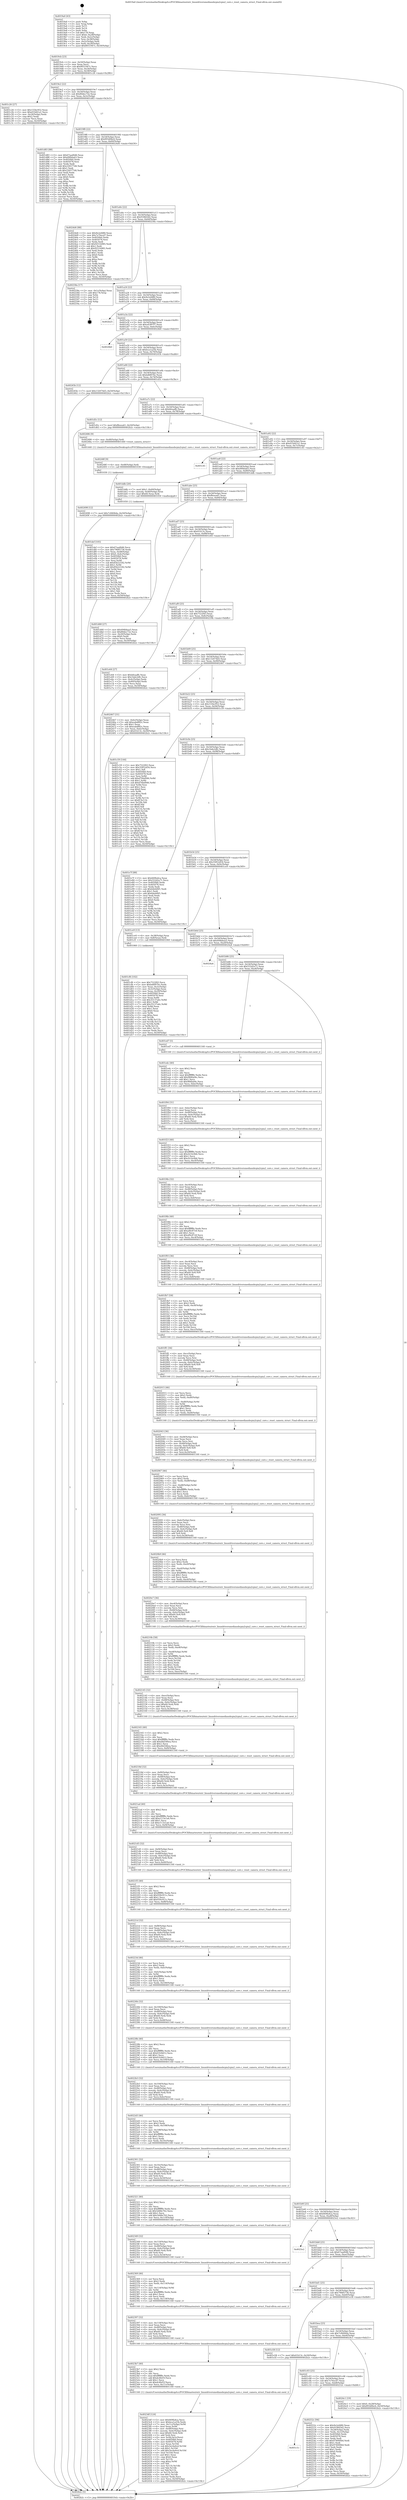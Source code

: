 digraph "0x4019a0" {
  label = "0x4019a0 (/mnt/c/Users/mathe/Desktop/tcc/POCII/binaries/extr_linuxdriversmediausbcpia2cpia2_core.c_reset_camera_struct_Final-ollvm.out::main(0))"
  labelloc = "t"
  node[shape=record]

  Entry [label="",width=0.3,height=0.3,shape=circle,fillcolor=black,style=filled]
  "0x4019cb" [label="{
     0x4019cb [23]\l
     | [instrs]\l
     &nbsp;&nbsp;0x4019cb \<+3\>: mov -0x50(%rbp),%eax\l
     &nbsp;&nbsp;0x4019ce \<+2\>: mov %eax,%ecx\l
     &nbsp;&nbsp;0x4019d0 \<+6\>: sub $0x8051947c,%ecx\l
     &nbsp;&nbsp;0x4019d6 \<+3\>: mov %eax,-0x54(%rbp)\l
     &nbsp;&nbsp;0x4019d9 \<+3\>: mov %ecx,-0x58(%rbp)\l
     &nbsp;&nbsp;0x4019dc \<+6\>: je 0000000000401c26 \<main+0x286\>\l
  }"]
  "0x401c26" [label="{
     0x401c26 [27]\l
     | [instrs]\l
     &nbsp;&nbsp;0x401c26 \<+5\>: mov $0x155bc952,%eax\l
     &nbsp;&nbsp;0x401c2b \<+5\>: mov $0xd33d41a1,%ecx\l
     &nbsp;&nbsp;0x401c30 \<+3\>: mov -0x24(%rbp),%edx\l
     &nbsp;&nbsp;0x401c33 \<+3\>: cmp $0x2,%edx\l
     &nbsp;&nbsp;0x401c36 \<+3\>: cmovne %ecx,%eax\l
     &nbsp;&nbsp;0x401c39 \<+3\>: mov %eax,-0x50(%rbp)\l
     &nbsp;&nbsp;0x401c3c \<+5\>: jmp 0000000000402b2c \<main+0x118c\>\l
  }"]
  "0x4019e2" [label="{
     0x4019e2 [22]\l
     | [instrs]\l
     &nbsp;&nbsp;0x4019e2 \<+5\>: jmp 00000000004019e7 \<main+0x47\>\l
     &nbsp;&nbsp;0x4019e7 \<+3\>: mov -0x54(%rbp),%eax\l
     &nbsp;&nbsp;0x4019ea \<+5\>: sub $0x80dec72e,%eax\l
     &nbsp;&nbsp;0x4019ef \<+3\>: mov %eax,-0x5c(%rbp)\l
     &nbsp;&nbsp;0x4019f2 \<+6\>: je 0000000000401d83 \<main+0x3e3\>\l
  }"]
  "0x402b2c" [label="{
     0x402b2c [5]\l
     | [instrs]\l
     &nbsp;&nbsp;0x402b2c \<+5\>: jmp 00000000004019cb \<main+0x2b\>\l
  }"]
  "0x4019a0" [label="{
     0x4019a0 [43]\l
     | [instrs]\l
     &nbsp;&nbsp;0x4019a0 \<+1\>: push %rbp\l
     &nbsp;&nbsp;0x4019a1 \<+3\>: mov %rsp,%rbp\l
     &nbsp;&nbsp;0x4019a4 \<+2\>: push %r15\l
     &nbsp;&nbsp;0x4019a6 \<+2\>: push %r14\l
     &nbsp;&nbsp;0x4019a8 \<+1\>: push %rbx\l
     &nbsp;&nbsp;0x4019a9 \<+7\>: sub $0x178,%rsp\l
     &nbsp;&nbsp;0x4019b0 \<+7\>: movl $0x0,-0x28(%rbp)\l
     &nbsp;&nbsp;0x4019b7 \<+3\>: mov %edi,-0x2c(%rbp)\l
     &nbsp;&nbsp;0x4019ba \<+4\>: mov %rsi,-0x38(%rbp)\l
     &nbsp;&nbsp;0x4019be \<+3\>: mov -0x2c(%rbp),%edi\l
     &nbsp;&nbsp;0x4019c1 \<+3\>: mov %edi,-0x24(%rbp)\l
     &nbsp;&nbsp;0x4019c4 \<+7\>: movl $0x8051947c,-0x50(%rbp)\l
  }"]
  Exit [label="",width=0.3,height=0.3,shape=circle,fillcolor=black,style=filled,peripheries=2]
  "0x401d83" [label="{
     0x401d83 [88]\l
     | [instrs]\l
     &nbsp;&nbsp;0x401d83 \<+5\>: mov $0x67aad0d6,%eax\l
     &nbsp;&nbsp;0x401d88 \<+5\>: mov $0xd9f4da63,%ecx\l
     &nbsp;&nbsp;0x401d8d \<+7\>: mov 0x4050b0,%edx\l
     &nbsp;&nbsp;0x401d94 \<+7\>: mov 0x405078,%esi\l
     &nbsp;&nbsp;0x401d9b \<+2\>: mov %edx,%edi\l
     &nbsp;&nbsp;0x401d9d \<+6\>: add $0x226577d4,%edi\l
     &nbsp;&nbsp;0x401da3 \<+3\>: sub $0x1,%edi\l
     &nbsp;&nbsp;0x401da6 \<+6\>: sub $0x226577d4,%edi\l
     &nbsp;&nbsp;0x401dac \<+3\>: imul %edi,%edx\l
     &nbsp;&nbsp;0x401daf \<+3\>: and $0x1,%edx\l
     &nbsp;&nbsp;0x401db2 \<+3\>: cmp $0x0,%edx\l
     &nbsp;&nbsp;0x401db5 \<+4\>: sete %r8b\l
     &nbsp;&nbsp;0x401db9 \<+3\>: cmp $0xa,%esi\l
     &nbsp;&nbsp;0x401dbc \<+4\>: setl %r9b\l
     &nbsp;&nbsp;0x401dc0 \<+3\>: mov %r8b,%r10b\l
     &nbsp;&nbsp;0x401dc3 \<+3\>: and %r9b,%r10b\l
     &nbsp;&nbsp;0x401dc6 \<+3\>: xor %r9b,%r8b\l
     &nbsp;&nbsp;0x401dc9 \<+3\>: or %r8b,%r10b\l
     &nbsp;&nbsp;0x401dcc \<+4\>: test $0x1,%r10b\l
     &nbsp;&nbsp;0x401dd0 \<+3\>: cmovne %ecx,%eax\l
     &nbsp;&nbsp;0x401dd3 \<+3\>: mov %eax,-0x50(%rbp)\l
     &nbsp;&nbsp;0x401dd6 \<+5\>: jmp 0000000000402b2c \<main+0x118c\>\l
  }"]
  "0x4019f8" [label="{
     0x4019f8 [22]\l
     | [instrs]\l
     &nbsp;&nbsp;0x4019f8 \<+5\>: jmp 00000000004019fd \<main+0x5d\>\l
     &nbsp;&nbsp;0x4019fd \<+3\>: mov -0x54(%rbp),%eax\l
     &nbsp;&nbsp;0x401a00 \<+5\>: sub $0x893d0bc6,%eax\l
     &nbsp;&nbsp;0x401a05 \<+3\>: mov %eax,-0x60(%rbp)\l
     &nbsp;&nbsp;0x401a08 \<+6\>: je 00000000004024d4 \<main+0xb34\>\l
  }"]
  "0x401c1c" [label="{
     0x401c1c\l
  }", style=dashed]
  "0x4024d4" [label="{
     0x4024d4 [88]\l
     | [instrs]\l
     &nbsp;&nbsp;0x4024d4 \<+5\>: mov $0x9e2efd80,%eax\l
     &nbsp;&nbsp;0x4024d9 \<+5\>: mov $0x7e76ecd7,%ecx\l
     &nbsp;&nbsp;0x4024de \<+7\>: mov 0x4050b0,%edx\l
     &nbsp;&nbsp;0x4024e5 \<+7\>: mov 0x405078,%esi\l
     &nbsp;&nbsp;0x4024ec \<+2\>: mov %edx,%edi\l
     &nbsp;&nbsp;0x4024ee \<+6\>: add $0x9251b985,%edi\l
     &nbsp;&nbsp;0x4024f4 \<+3\>: sub $0x1,%edi\l
     &nbsp;&nbsp;0x4024f7 \<+6\>: sub $0x9251b985,%edi\l
     &nbsp;&nbsp;0x4024fd \<+3\>: imul %edi,%edx\l
     &nbsp;&nbsp;0x402500 \<+3\>: and $0x1,%edx\l
     &nbsp;&nbsp;0x402503 \<+3\>: cmp $0x0,%edx\l
     &nbsp;&nbsp;0x402506 \<+4\>: sete %r8b\l
     &nbsp;&nbsp;0x40250a \<+3\>: cmp $0xa,%esi\l
     &nbsp;&nbsp;0x40250d \<+4\>: setl %r9b\l
     &nbsp;&nbsp;0x402511 \<+3\>: mov %r8b,%r10b\l
     &nbsp;&nbsp;0x402514 \<+3\>: and %r9b,%r10b\l
     &nbsp;&nbsp;0x402517 \<+3\>: xor %r9b,%r8b\l
     &nbsp;&nbsp;0x40251a \<+3\>: or %r8b,%r10b\l
     &nbsp;&nbsp;0x40251d \<+4\>: test $0x1,%r10b\l
     &nbsp;&nbsp;0x402521 \<+3\>: cmovne %ecx,%eax\l
     &nbsp;&nbsp;0x402524 \<+3\>: mov %eax,-0x50(%rbp)\l
     &nbsp;&nbsp;0x402527 \<+5\>: jmp 0000000000402b2c \<main+0x118c\>\l
  }"]
  "0x401a0e" [label="{
     0x401a0e [22]\l
     | [instrs]\l
     &nbsp;&nbsp;0x401a0e \<+5\>: jmp 0000000000401a13 \<main+0x73\>\l
     &nbsp;&nbsp;0x401a13 \<+3\>: mov -0x54(%rbp),%eax\l
     &nbsp;&nbsp;0x401a16 \<+5\>: sub $0x918fd3d2,%eax\l
     &nbsp;&nbsp;0x401a1b \<+3\>: mov %eax,-0x64(%rbp)\l
     &nbsp;&nbsp;0x401a1e \<+6\>: je 000000000040258a \<main+0xbea\>\l
  }"]
  "0x40252c" [label="{
     0x40252c [94]\l
     | [instrs]\l
     &nbsp;&nbsp;0x40252c \<+5\>: mov $0x9e2efd80,%eax\l
     &nbsp;&nbsp;0x402531 \<+5\>: mov $0x918fd3d2,%ecx\l
     &nbsp;&nbsp;0x402536 \<+3\>: mov -0x28(%rbp),%edx\l
     &nbsp;&nbsp;0x402539 \<+3\>: mov %edx,-0x1c(%rbp)\l
     &nbsp;&nbsp;0x40253c \<+7\>: mov 0x4050b0,%edx\l
     &nbsp;&nbsp;0x402543 \<+7\>: mov 0x405078,%esi\l
     &nbsp;&nbsp;0x40254a \<+2\>: mov %edx,%edi\l
     &nbsp;&nbsp;0x40254c \<+6\>: add $0x974000b4,%edi\l
     &nbsp;&nbsp;0x402552 \<+3\>: sub $0x1,%edi\l
     &nbsp;&nbsp;0x402555 \<+6\>: sub $0x974000b4,%edi\l
     &nbsp;&nbsp;0x40255b \<+3\>: imul %edi,%edx\l
     &nbsp;&nbsp;0x40255e \<+3\>: and $0x1,%edx\l
     &nbsp;&nbsp;0x402561 \<+3\>: cmp $0x0,%edx\l
     &nbsp;&nbsp;0x402564 \<+4\>: sete %r8b\l
     &nbsp;&nbsp;0x402568 \<+3\>: cmp $0xa,%esi\l
     &nbsp;&nbsp;0x40256b \<+4\>: setl %r9b\l
     &nbsp;&nbsp;0x40256f \<+3\>: mov %r8b,%r10b\l
     &nbsp;&nbsp;0x402572 \<+3\>: and %r9b,%r10b\l
     &nbsp;&nbsp;0x402575 \<+3\>: xor %r9b,%r8b\l
     &nbsp;&nbsp;0x402578 \<+3\>: or %r8b,%r10b\l
     &nbsp;&nbsp;0x40257b \<+4\>: test $0x1,%r10b\l
     &nbsp;&nbsp;0x40257f \<+3\>: cmovne %ecx,%eax\l
     &nbsp;&nbsp;0x402582 \<+3\>: mov %eax,-0x50(%rbp)\l
     &nbsp;&nbsp;0x402585 \<+5\>: jmp 0000000000402b2c \<main+0x118c\>\l
  }"]
  "0x40258a" [label="{
     0x40258a [17]\l
     | [instrs]\l
     &nbsp;&nbsp;0x40258a \<+3\>: mov -0x1c(%rbp),%eax\l
     &nbsp;&nbsp;0x40258d \<+7\>: add $0x178,%rsp\l
     &nbsp;&nbsp;0x402594 \<+1\>: pop %rbx\l
     &nbsp;&nbsp;0x402595 \<+2\>: pop %r14\l
     &nbsp;&nbsp;0x402597 \<+2\>: pop %r15\l
     &nbsp;&nbsp;0x402599 \<+1\>: pop %rbp\l
     &nbsp;&nbsp;0x40259a \<+1\>: ret\l
  }"]
  "0x401a24" [label="{
     0x401a24 [22]\l
     | [instrs]\l
     &nbsp;&nbsp;0x401a24 \<+5\>: jmp 0000000000401a29 \<main+0x89\>\l
     &nbsp;&nbsp;0x401a29 \<+3\>: mov -0x54(%rbp),%eax\l
     &nbsp;&nbsp;0x401a2c \<+5\>: sub $0x9e2efd80,%eax\l
     &nbsp;&nbsp;0x401a31 \<+3\>: mov %eax,-0x68(%rbp)\l
     &nbsp;&nbsp;0x401a34 \<+6\>: je 0000000000402b25 \<main+0x1185\>\l
  }"]
  "0x401c03" [label="{
     0x401c03 [25]\l
     | [instrs]\l
     &nbsp;&nbsp;0x401c03 \<+5\>: jmp 0000000000401c08 \<main+0x268\>\l
     &nbsp;&nbsp;0x401c08 \<+3\>: mov -0x54(%rbp),%eax\l
     &nbsp;&nbsp;0x401c0b \<+5\>: sub $0x7e76ecd7,%eax\l
     &nbsp;&nbsp;0x401c10 \<+6\>: mov %eax,-0xb8(%rbp)\l
     &nbsp;&nbsp;0x401c16 \<+6\>: je 000000000040252c \<main+0xb8c\>\l
  }"]
  "0x402b25" [label="{
     0x402b25\l
  }", style=dashed]
  "0x401a3a" [label="{
     0x401a3a [22]\l
     | [instrs]\l
     &nbsp;&nbsp;0x401a3a \<+5\>: jmp 0000000000401a3f \<main+0x9f\>\l
     &nbsp;&nbsp;0x401a3f \<+3\>: mov -0x54(%rbp),%eax\l
     &nbsp;&nbsp;0x401a42 \<+5\>: sub $0xa43f97f7,%eax\l
     &nbsp;&nbsp;0x401a47 \<+3\>: mov %eax,-0x6c(%rbp)\l
     &nbsp;&nbsp;0x401a4a \<+6\>: je 00000000004024b0 \<main+0xb10\>\l
  }"]
  "0x4024c1" [label="{
     0x4024c1 [19]\l
     | [instrs]\l
     &nbsp;&nbsp;0x4024c1 \<+7\>: movl $0x0,-0x28(%rbp)\l
     &nbsp;&nbsp;0x4024c8 \<+7\>: movl $0x893d0bc6,-0x50(%rbp)\l
     &nbsp;&nbsp;0x4024cf \<+5\>: jmp 0000000000402b2c \<main+0x118c\>\l
  }"]
  "0x4024b0" [label="{
     0x4024b0\l
  }", style=dashed]
  "0x401a50" [label="{
     0x401a50 [22]\l
     | [instrs]\l
     &nbsp;&nbsp;0x401a50 \<+5\>: jmp 0000000000401a55 \<main+0xb5\>\l
     &nbsp;&nbsp;0x401a55 \<+3\>: mov -0x54(%rbp),%eax\l
     &nbsp;&nbsp;0x401a58 \<+5\>: sub $0xbca1a25b,%eax\l
     &nbsp;&nbsp;0x401a5d \<+3\>: mov %eax,-0x70(%rbp)\l
     &nbsp;&nbsp;0x401a60 \<+6\>: je 000000000040245b \<main+0xabb\>\l
  }"]
  "0x402498" [label="{
     0x402498 [12]\l
     | [instrs]\l
     &nbsp;&nbsp;0x402498 \<+7\>: movl $0x7c8406da,-0x50(%rbp)\l
     &nbsp;&nbsp;0x40249f \<+5\>: jmp 0000000000402b2c \<main+0x118c\>\l
  }"]
  "0x40245b" [label="{
     0x40245b [12]\l
     | [instrs]\l
     &nbsp;&nbsp;0x40245b \<+7\>: movl $0x132074d3,-0x50(%rbp)\l
     &nbsp;&nbsp;0x402462 \<+5\>: jmp 0000000000402b2c \<main+0x118c\>\l
  }"]
  "0x401a66" [label="{
     0x401a66 [22]\l
     | [instrs]\l
     &nbsp;&nbsp;0x401a66 \<+5\>: jmp 0000000000401a6b \<main+0xcb\>\l
     &nbsp;&nbsp;0x401a6b \<+3\>: mov -0x54(%rbp),%eax\l
     &nbsp;&nbsp;0x401a6e \<+5\>: sub $0xbd6f07bc,%eax\l
     &nbsp;&nbsp;0x401a73 \<+3\>: mov %eax,-0x74(%rbp)\l
     &nbsp;&nbsp;0x401a76 \<+6\>: je 0000000000401d5c \<main+0x3bc\>\l
  }"]
  "0x40248f" [label="{
     0x40248f [9]\l
     | [instrs]\l
     &nbsp;&nbsp;0x40248f \<+4\>: mov -0x48(%rbp),%rdi\l
     &nbsp;&nbsp;0x402493 \<+5\>: call 0000000000401030 \<free@plt\>\l
     | [calls]\l
     &nbsp;&nbsp;0x401030 \{1\} (unknown)\l
  }"]
  "0x401d5c" [label="{
     0x401d5c [12]\l
     | [instrs]\l
     &nbsp;&nbsp;0x401d5c \<+7\>: movl $0xffeeea61,-0x50(%rbp)\l
     &nbsp;&nbsp;0x401d63 \<+5\>: jmp 0000000000402b2c \<main+0x118c\>\l
  }"]
  "0x401a7c" [label="{
     0x401a7c [22]\l
     | [instrs]\l
     &nbsp;&nbsp;0x401a7c \<+5\>: jmp 0000000000401a81 \<main+0xe1\>\l
     &nbsp;&nbsp;0x401a81 \<+3\>: mov -0x54(%rbp),%eax\l
     &nbsp;&nbsp;0x401a84 \<+5\>: sub $0xbfeaaffc,%eax\l
     &nbsp;&nbsp;0x401a89 \<+3\>: mov %eax,-0x78(%rbp)\l
     &nbsp;&nbsp;0x401a8c \<+6\>: je 0000000000402486 \<main+0xae6\>\l
  }"]
  "0x4023df" [label="{
     0x4023df [124]\l
     | [instrs]\l
     &nbsp;&nbsp;0x4023df \<+5\>: mov $0x669fa4ca,%ecx\l
     &nbsp;&nbsp;0x4023e4 \<+5\>: mov $0xbca1a25b,%edx\l
     &nbsp;&nbsp;0x4023e9 \<+7\>: mov -0x11c(%rbp),%r9d\l
     &nbsp;&nbsp;0x4023f0 \<+4\>: imul %eax,%r9d\l
     &nbsp;&nbsp;0x4023f4 \<+4\>: mov -0x48(%rbp),%rsi\l
     &nbsp;&nbsp;0x4023f8 \<+4\>: movslq -0x4c(%rbp),%rdi\l
     &nbsp;&nbsp;0x4023fc \<+4\>: imul $0x60,%rdi,%rdi\l
     &nbsp;&nbsp;0x402400 \<+3\>: add %rdi,%rsi\l
     &nbsp;&nbsp;0x402403 \<+4\>: mov %r9d,0x5c(%rsi)\l
     &nbsp;&nbsp;0x402407 \<+7\>: mov 0x4050b0,%eax\l
     &nbsp;&nbsp;0x40240e \<+8\>: mov 0x405078,%r9d\l
     &nbsp;&nbsp;0x402416 \<+3\>: mov %eax,%r10d\l
     &nbsp;&nbsp;0x402419 \<+7\>: sub $0x3ec4a0cd,%r10d\l
     &nbsp;&nbsp;0x402420 \<+4\>: sub $0x1,%r10d\l
     &nbsp;&nbsp;0x402424 \<+7\>: add $0x3ec4a0cd,%r10d\l
     &nbsp;&nbsp;0x40242b \<+4\>: imul %r10d,%eax\l
     &nbsp;&nbsp;0x40242f \<+3\>: and $0x1,%eax\l
     &nbsp;&nbsp;0x402432 \<+3\>: cmp $0x0,%eax\l
     &nbsp;&nbsp;0x402435 \<+4\>: sete %r11b\l
     &nbsp;&nbsp;0x402439 \<+4\>: cmp $0xa,%r9d\l
     &nbsp;&nbsp;0x40243d \<+3\>: setl %bl\l
     &nbsp;&nbsp;0x402440 \<+3\>: mov %r11b,%r14b\l
     &nbsp;&nbsp;0x402443 \<+3\>: and %bl,%r14b\l
     &nbsp;&nbsp;0x402446 \<+3\>: xor %bl,%r11b\l
     &nbsp;&nbsp;0x402449 \<+3\>: or %r11b,%r14b\l
     &nbsp;&nbsp;0x40244c \<+4\>: test $0x1,%r14b\l
     &nbsp;&nbsp;0x402450 \<+3\>: cmovne %edx,%ecx\l
     &nbsp;&nbsp;0x402453 \<+3\>: mov %ecx,-0x50(%rbp)\l
     &nbsp;&nbsp;0x402456 \<+5\>: jmp 0000000000402b2c \<main+0x118c\>\l
  }"]
  "0x402486" [label="{
     0x402486 [9]\l
     | [instrs]\l
     &nbsp;&nbsp;0x402486 \<+4\>: mov -0x48(%rbp),%rdi\l
     &nbsp;&nbsp;0x40248a \<+5\>: call 0000000000401440 \<reset_camera_struct\>\l
     | [calls]\l
     &nbsp;&nbsp;0x401440 \{1\} (/mnt/c/Users/mathe/Desktop/tcc/POCII/binaries/extr_linuxdriversmediausbcpia2cpia2_core.c_reset_camera_struct_Final-ollvm.out::reset_camera_struct)\l
  }"]
  "0x401a92" [label="{
     0x401a92 [22]\l
     | [instrs]\l
     &nbsp;&nbsp;0x401a92 \<+5\>: jmp 0000000000401a97 \<main+0xf7\>\l
     &nbsp;&nbsp;0x401a97 \<+3\>: mov -0x54(%rbp),%eax\l
     &nbsp;&nbsp;0x401a9a \<+5\>: sub $0xd33d41a1,%eax\l
     &nbsp;&nbsp;0x401a9f \<+3\>: mov %eax,-0x7c(%rbp)\l
     &nbsp;&nbsp;0x401aa2 \<+6\>: je 0000000000401c41 \<main+0x2a1\>\l
  }"]
  "0x4023b7" [label="{
     0x4023b7 [40]\l
     | [instrs]\l
     &nbsp;&nbsp;0x4023b7 \<+5\>: mov $0x2,%ecx\l
     &nbsp;&nbsp;0x4023bc \<+1\>: cltd\l
     &nbsp;&nbsp;0x4023bd \<+2\>: idiv %ecx\l
     &nbsp;&nbsp;0x4023bf \<+6\>: imul $0xfffffffe,%edx,%ecx\l
     &nbsp;&nbsp;0x4023c5 \<+6\>: add $0xdc4fef1f,%ecx\l
     &nbsp;&nbsp;0x4023cb \<+3\>: add $0x1,%ecx\l
     &nbsp;&nbsp;0x4023ce \<+6\>: sub $0xdc4fef1f,%ecx\l
     &nbsp;&nbsp;0x4023d4 \<+6\>: mov %ecx,-0x11c(%rbp)\l
     &nbsp;&nbsp;0x4023da \<+5\>: call 0000000000401160 \<next_i\>\l
     | [calls]\l
     &nbsp;&nbsp;0x401160 \{1\} (/mnt/c/Users/mathe/Desktop/tcc/POCII/binaries/extr_linuxdriversmediausbcpia2cpia2_core.c_reset_camera_struct_Final-ollvm.out::next_i)\l
  }"]
  "0x401c41" [label="{
     0x401c41\l
  }", style=dashed]
  "0x401aa8" [label="{
     0x401aa8 [22]\l
     | [instrs]\l
     &nbsp;&nbsp;0x401aa8 \<+5\>: jmp 0000000000401aad \<main+0x10d\>\l
     &nbsp;&nbsp;0x401aad \<+3\>: mov -0x54(%rbp),%eax\l
     &nbsp;&nbsp;0x401ab0 \<+5\>: sub $0xd9f4da63,%eax\l
     &nbsp;&nbsp;0x401ab5 \<+3\>: mov %eax,-0x80(%rbp)\l
     &nbsp;&nbsp;0x401ab8 \<+6\>: je 0000000000401ddb \<main+0x43b\>\l
  }"]
  "0x402397" [label="{
     0x402397 [32]\l
     | [instrs]\l
     &nbsp;&nbsp;0x402397 \<+6\>: mov -0x118(%rbp),%ecx\l
     &nbsp;&nbsp;0x40239d \<+3\>: imul %eax,%ecx\l
     &nbsp;&nbsp;0x4023a0 \<+4\>: mov -0x48(%rbp),%rsi\l
     &nbsp;&nbsp;0x4023a4 \<+4\>: movslq -0x4c(%rbp),%rdi\l
     &nbsp;&nbsp;0x4023a8 \<+4\>: imul $0x60,%rdi,%rdi\l
     &nbsp;&nbsp;0x4023ac \<+3\>: add %rdi,%rsi\l
     &nbsp;&nbsp;0x4023af \<+3\>: mov %ecx,0x58(%rsi)\l
     &nbsp;&nbsp;0x4023b2 \<+5\>: call 0000000000401160 \<next_i\>\l
     | [calls]\l
     &nbsp;&nbsp;0x401160 \{1\} (/mnt/c/Users/mathe/Desktop/tcc/POCII/binaries/extr_linuxdriversmediausbcpia2cpia2_core.c_reset_camera_struct_Final-ollvm.out::next_i)\l
  }"]
  "0x401ddb" [label="{
     0x401ddb [20]\l
     | [instrs]\l
     &nbsp;&nbsp;0x401ddb \<+7\>: movl $0x1,-0x40(%rbp)\l
     &nbsp;&nbsp;0x401de2 \<+4\>: movslq -0x40(%rbp),%rax\l
     &nbsp;&nbsp;0x401de6 \<+4\>: imul $0x60,%rax,%rdi\l
     &nbsp;&nbsp;0x401dea \<+5\>: call 0000000000401050 \<malloc@plt\>\l
     | [calls]\l
     &nbsp;&nbsp;0x401050 \{1\} (unknown)\l
  }"]
  "0x401abe" [label="{
     0x401abe [25]\l
     | [instrs]\l
     &nbsp;&nbsp;0x401abe \<+5\>: jmp 0000000000401ac3 \<main+0x123\>\l
     &nbsp;&nbsp;0x401ac3 \<+3\>: mov -0x54(%rbp),%eax\l
     &nbsp;&nbsp;0x401ac6 \<+5\>: sub $0xffeeea61,%eax\l
     &nbsp;&nbsp;0x401acb \<+6\>: mov %eax,-0x84(%rbp)\l
     &nbsp;&nbsp;0x401ad1 \<+6\>: je 0000000000401d68 \<main+0x3c8\>\l
  }"]
  "0x402369" [label="{
     0x402369 [46]\l
     | [instrs]\l
     &nbsp;&nbsp;0x402369 \<+2\>: xor %ecx,%ecx\l
     &nbsp;&nbsp;0x40236b \<+5\>: mov $0x2,%edx\l
     &nbsp;&nbsp;0x402370 \<+6\>: mov %edx,-0x114(%rbp)\l
     &nbsp;&nbsp;0x402376 \<+1\>: cltd\l
     &nbsp;&nbsp;0x402377 \<+7\>: mov -0x114(%rbp),%r9d\l
     &nbsp;&nbsp;0x40237e \<+3\>: idiv %r9d\l
     &nbsp;&nbsp;0x402381 \<+6\>: imul $0xfffffffe,%edx,%edx\l
     &nbsp;&nbsp;0x402387 \<+3\>: sub $0x1,%ecx\l
     &nbsp;&nbsp;0x40238a \<+2\>: sub %ecx,%edx\l
     &nbsp;&nbsp;0x40238c \<+6\>: mov %edx,-0x118(%rbp)\l
     &nbsp;&nbsp;0x402392 \<+5\>: call 0000000000401160 \<next_i\>\l
     | [calls]\l
     &nbsp;&nbsp;0x401160 \{1\} (/mnt/c/Users/mathe/Desktop/tcc/POCII/binaries/extr_linuxdriversmediausbcpia2cpia2_core.c_reset_camera_struct_Final-ollvm.out::next_i)\l
  }"]
  "0x401d68" [label="{
     0x401d68 [27]\l
     | [instrs]\l
     &nbsp;&nbsp;0x401d68 \<+5\>: mov $0x494bbaa5,%eax\l
     &nbsp;&nbsp;0x401d6d \<+5\>: mov $0x80dec72e,%ecx\l
     &nbsp;&nbsp;0x401d72 \<+3\>: mov -0x20(%rbp),%edx\l
     &nbsp;&nbsp;0x401d75 \<+3\>: cmp $0x0,%edx\l
     &nbsp;&nbsp;0x401d78 \<+3\>: cmove %ecx,%eax\l
     &nbsp;&nbsp;0x401d7b \<+3\>: mov %eax,-0x50(%rbp)\l
     &nbsp;&nbsp;0x401d7e \<+5\>: jmp 0000000000402b2c \<main+0x118c\>\l
  }"]
  "0x401ad7" [label="{
     0x401ad7 [25]\l
     | [instrs]\l
     &nbsp;&nbsp;0x401ad7 \<+5\>: jmp 0000000000401adc \<main+0x13c\>\l
     &nbsp;&nbsp;0x401adc \<+3\>: mov -0x54(%rbp),%eax\l
     &nbsp;&nbsp;0x401adf \<+5\>: sub $0x41b13c,%eax\l
     &nbsp;&nbsp;0x401ae4 \<+6\>: mov %eax,-0x88(%rbp)\l
     &nbsp;&nbsp;0x401aea \<+6\>: je 0000000000401e64 \<main+0x4c4\>\l
  }"]
  "0x402349" [label="{
     0x402349 [32]\l
     | [instrs]\l
     &nbsp;&nbsp;0x402349 \<+6\>: mov -0x110(%rbp),%ecx\l
     &nbsp;&nbsp;0x40234f \<+3\>: imul %eax,%ecx\l
     &nbsp;&nbsp;0x402352 \<+4\>: mov -0x48(%rbp),%rsi\l
     &nbsp;&nbsp;0x402356 \<+4\>: movslq -0x4c(%rbp),%rdi\l
     &nbsp;&nbsp;0x40235a \<+4\>: imul $0x60,%rdi,%rdi\l
     &nbsp;&nbsp;0x40235e \<+3\>: add %rdi,%rsi\l
     &nbsp;&nbsp;0x402361 \<+3\>: mov %ecx,0x54(%rsi)\l
     &nbsp;&nbsp;0x402364 \<+5\>: call 0000000000401160 \<next_i\>\l
     | [calls]\l
     &nbsp;&nbsp;0x401160 \{1\} (/mnt/c/Users/mathe/Desktop/tcc/POCII/binaries/extr_linuxdriversmediausbcpia2cpia2_core.c_reset_camera_struct_Final-ollvm.out::next_i)\l
  }"]
  "0x401e64" [label="{
     0x401e64 [27]\l
     | [instrs]\l
     &nbsp;&nbsp;0x401e64 \<+5\>: mov $0xbfeaaffc,%eax\l
     &nbsp;&nbsp;0x401e69 \<+5\>: mov $0x1bde2dfc,%ecx\l
     &nbsp;&nbsp;0x401e6e \<+3\>: mov -0x4c(%rbp),%edx\l
     &nbsp;&nbsp;0x401e71 \<+3\>: cmp -0x40(%rbp),%edx\l
     &nbsp;&nbsp;0x401e74 \<+3\>: cmovl %ecx,%eax\l
     &nbsp;&nbsp;0x401e77 \<+3\>: mov %eax,-0x50(%rbp)\l
     &nbsp;&nbsp;0x401e7a \<+5\>: jmp 0000000000402b2c \<main+0x118c\>\l
  }"]
  "0x401af0" [label="{
     0x401af0 [25]\l
     | [instrs]\l
     &nbsp;&nbsp;0x401af0 \<+5\>: jmp 0000000000401af5 \<main+0x155\>\l
     &nbsp;&nbsp;0x401af5 \<+3\>: mov -0x54(%rbp),%eax\l
     &nbsp;&nbsp;0x401af8 \<+5\>: sub $0x7522f43,%eax\l
     &nbsp;&nbsp;0x401afd \<+6\>: mov %eax,-0x8c(%rbp)\l
     &nbsp;&nbsp;0x401b03 \<+6\>: je 000000000040259b \<main+0xbfb\>\l
  }"]
  "0x402321" [label="{
     0x402321 [40]\l
     | [instrs]\l
     &nbsp;&nbsp;0x402321 \<+5\>: mov $0x2,%ecx\l
     &nbsp;&nbsp;0x402326 \<+1\>: cltd\l
     &nbsp;&nbsp;0x402327 \<+2\>: idiv %ecx\l
     &nbsp;&nbsp;0x402329 \<+6\>: imul $0xfffffffe,%edx,%ecx\l
     &nbsp;&nbsp;0x40232f \<+6\>: sub $0x5d48e762,%ecx\l
     &nbsp;&nbsp;0x402335 \<+3\>: add $0x1,%ecx\l
     &nbsp;&nbsp;0x402338 \<+6\>: add $0x5d48e762,%ecx\l
     &nbsp;&nbsp;0x40233e \<+6\>: mov %ecx,-0x110(%rbp)\l
     &nbsp;&nbsp;0x402344 \<+5\>: call 0000000000401160 \<next_i\>\l
     | [calls]\l
     &nbsp;&nbsp;0x401160 \{1\} (/mnt/c/Users/mathe/Desktop/tcc/POCII/binaries/extr_linuxdriversmediausbcpia2cpia2_core.c_reset_camera_struct_Final-ollvm.out::next_i)\l
  }"]
  "0x40259b" [label="{
     0x40259b\l
  }", style=dashed]
  "0x401b09" [label="{
     0x401b09 [25]\l
     | [instrs]\l
     &nbsp;&nbsp;0x401b09 \<+5\>: jmp 0000000000401b0e \<main+0x16e\>\l
     &nbsp;&nbsp;0x401b0e \<+3\>: mov -0x54(%rbp),%eax\l
     &nbsp;&nbsp;0x401b11 \<+5\>: sub $0x132074d3,%eax\l
     &nbsp;&nbsp;0x401b16 \<+6\>: mov %eax,-0x90(%rbp)\l
     &nbsp;&nbsp;0x401b1c \<+6\>: je 0000000000402467 \<main+0xac7\>\l
  }"]
  "0x402301" [label="{
     0x402301 [32]\l
     | [instrs]\l
     &nbsp;&nbsp;0x402301 \<+6\>: mov -0x10c(%rbp),%ecx\l
     &nbsp;&nbsp;0x402307 \<+3\>: imul %eax,%ecx\l
     &nbsp;&nbsp;0x40230a \<+4\>: mov -0x48(%rbp),%rsi\l
     &nbsp;&nbsp;0x40230e \<+4\>: movslq -0x4c(%rbp),%rdi\l
     &nbsp;&nbsp;0x402312 \<+4\>: imul $0x60,%rdi,%rdi\l
     &nbsp;&nbsp;0x402316 \<+3\>: add %rdi,%rsi\l
     &nbsp;&nbsp;0x402319 \<+3\>: mov %ecx,0x50(%rsi)\l
     &nbsp;&nbsp;0x40231c \<+5\>: call 0000000000401160 \<next_i\>\l
     | [calls]\l
     &nbsp;&nbsp;0x401160 \{1\} (/mnt/c/Users/mathe/Desktop/tcc/POCII/binaries/extr_linuxdriversmediausbcpia2cpia2_core.c_reset_camera_struct_Final-ollvm.out::next_i)\l
  }"]
  "0x402467" [label="{
     0x402467 [31]\l
     | [instrs]\l
     &nbsp;&nbsp;0x402467 \<+3\>: mov -0x4c(%rbp),%eax\l
     &nbsp;&nbsp;0x40246a \<+5\>: add $0xeabdf82c,%eax\l
     &nbsp;&nbsp;0x40246f \<+3\>: add $0x1,%eax\l
     &nbsp;&nbsp;0x402472 \<+5\>: sub $0xeabdf82c,%eax\l
     &nbsp;&nbsp;0x402477 \<+3\>: mov %eax,-0x4c(%rbp)\l
     &nbsp;&nbsp;0x40247a \<+7\>: movl $0x41b13c,-0x50(%rbp)\l
     &nbsp;&nbsp;0x402481 \<+5\>: jmp 0000000000402b2c \<main+0x118c\>\l
  }"]
  "0x401b22" [label="{
     0x401b22 [25]\l
     | [instrs]\l
     &nbsp;&nbsp;0x401b22 \<+5\>: jmp 0000000000401b27 \<main+0x187\>\l
     &nbsp;&nbsp;0x401b27 \<+3\>: mov -0x54(%rbp),%eax\l
     &nbsp;&nbsp;0x401b2a \<+5\>: sub $0x155bc952,%eax\l
     &nbsp;&nbsp;0x401b2f \<+6\>: mov %eax,-0x94(%rbp)\l
     &nbsp;&nbsp;0x401b35 \<+6\>: je 0000000000401c59 \<main+0x2b9\>\l
  }"]
  "0x4022d3" [label="{
     0x4022d3 [46]\l
     | [instrs]\l
     &nbsp;&nbsp;0x4022d3 \<+2\>: xor %ecx,%ecx\l
     &nbsp;&nbsp;0x4022d5 \<+5\>: mov $0x2,%edx\l
     &nbsp;&nbsp;0x4022da \<+6\>: mov %edx,-0x108(%rbp)\l
     &nbsp;&nbsp;0x4022e0 \<+1\>: cltd\l
     &nbsp;&nbsp;0x4022e1 \<+7\>: mov -0x108(%rbp),%r9d\l
     &nbsp;&nbsp;0x4022e8 \<+3\>: idiv %r9d\l
     &nbsp;&nbsp;0x4022eb \<+6\>: imul $0xfffffffe,%edx,%edx\l
     &nbsp;&nbsp;0x4022f1 \<+3\>: sub $0x1,%ecx\l
     &nbsp;&nbsp;0x4022f4 \<+2\>: sub %ecx,%edx\l
     &nbsp;&nbsp;0x4022f6 \<+6\>: mov %edx,-0x10c(%rbp)\l
     &nbsp;&nbsp;0x4022fc \<+5\>: call 0000000000401160 \<next_i\>\l
     | [calls]\l
     &nbsp;&nbsp;0x401160 \{1\} (/mnt/c/Users/mathe/Desktop/tcc/POCII/binaries/extr_linuxdriversmediausbcpia2cpia2_core.c_reset_camera_struct_Final-ollvm.out::next_i)\l
  }"]
  "0x401c59" [label="{
     0x401c59 [144]\l
     | [instrs]\l
     &nbsp;&nbsp;0x401c59 \<+5\>: mov $0x7522f43,%eax\l
     &nbsp;&nbsp;0x401c5e \<+5\>: mov $0x35852d54,%ecx\l
     &nbsp;&nbsp;0x401c63 \<+2\>: mov $0x1,%dl\l
     &nbsp;&nbsp;0x401c65 \<+7\>: mov 0x4050b0,%esi\l
     &nbsp;&nbsp;0x401c6c \<+7\>: mov 0x405078,%edi\l
     &nbsp;&nbsp;0x401c73 \<+3\>: mov %esi,%r8d\l
     &nbsp;&nbsp;0x401c76 \<+7\>: add $0xd76bd946,%r8d\l
     &nbsp;&nbsp;0x401c7d \<+4\>: sub $0x1,%r8d\l
     &nbsp;&nbsp;0x401c81 \<+7\>: sub $0xd76bd946,%r8d\l
     &nbsp;&nbsp;0x401c88 \<+4\>: imul %r8d,%esi\l
     &nbsp;&nbsp;0x401c8c \<+3\>: and $0x1,%esi\l
     &nbsp;&nbsp;0x401c8f \<+3\>: cmp $0x0,%esi\l
     &nbsp;&nbsp;0x401c92 \<+4\>: sete %r9b\l
     &nbsp;&nbsp;0x401c96 \<+3\>: cmp $0xa,%edi\l
     &nbsp;&nbsp;0x401c99 \<+4\>: setl %r10b\l
     &nbsp;&nbsp;0x401c9d \<+3\>: mov %r9b,%r11b\l
     &nbsp;&nbsp;0x401ca0 \<+4\>: xor $0xff,%r11b\l
     &nbsp;&nbsp;0x401ca4 \<+3\>: mov %r10b,%bl\l
     &nbsp;&nbsp;0x401ca7 \<+3\>: xor $0xff,%bl\l
     &nbsp;&nbsp;0x401caa \<+3\>: xor $0x0,%dl\l
     &nbsp;&nbsp;0x401cad \<+3\>: mov %r11b,%r14b\l
     &nbsp;&nbsp;0x401cb0 \<+4\>: and $0x0,%r14b\l
     &nbsp;&nbsp;0x401cb4 \<+3\>: and %dl,%r9b\l
     &nbsp;&nbsp;0x401cb7 \<+3\>: mov %bl,%r15b\l
     &nbsp;&nbsp;0x401cba \<+4\>: and $0x0,%r15b\l
     &nbsp;&nbsp;0x401cbe \<+3\>: and %dl,%r10b\l
     &nbsp;&nbsp;0x401cc1 \<+3\>: or %r9b,%r14b\l
     &nbsp;&nbsp;0x401cc4 \<+3\>: or %r10b,%r15b\l
     &nbsp;&nbsp;0x401cc7 \<+3\>: xor %r15b,%r14b\l
     &nbsp;&nbsp;0x401cca \<+3\>: or %bl,%r11b\l
     &nbsp;&nbsp;0x401ccd \<+4\>: xor $0xff,%r11b\l
     &nbsp;&nbsp;0x401cd1 \<+3\>: or $0x0,%dl\l
     &nbsp;&nbsp;0x401cd4 \<+3\>: and %dl,%r11b\l
     &nbsp;&nbsp;0x401cd7 \<+3\>: or %r11b,%r14b\l
     &nbsp;&nbsp;0x401cda \<+4\>: test $0x1,%r14b\l
     &nbsp;&nbsp;0x401cde \<+3\>: cmovne %ecx,%eax\l
     &nbsp;&nbsp;0x401ce1 \<+3\>: mov %eax,-0x50(%rbp)\l
     &nbsp;&nbsp;0x401ce4 \<+5\>: jmp 0000000000402b2c \<main+0x118c\>\l
  }"]
  "0x401b3b" [label="{
     0x401b3b [25]\l
     | [instrs]\l
     &nbsp;&nbsp;0x401b3b \<+5\>: jmp 0000000000401b40 \<main+0x1a0\>\l
     &nbsp;&nbsp;0x401b40 \<+3\>: mov -0x54(%rbp),%eax\l
     &nbsp;&nbsp;0x401b43 \<+5\>: sub $0x1bde2dfc,%eax\l
     &nbsp;&nbsp;0x401b48 \<+6\>: mov %eax,-0x98(%rbp)\l
     &nbsp;&nbsp;0x401b4e \<+6\>: je 0000000000401e7f \<main+0x4df\>\l
  }"]
  "0x4022b3" [label="{
     0x4022b3 [32]\l
     | [instrs]\l
     &nbsp;&nbsp;0x4022b3 \<+6\>: mov -0x104(%rbp),%ecx\l
     &nbsp;&nbsp;0x4022b9 \<+3\>: imul %eax,%ecx\l
     &nbsp;&nbsp;0x4022bc \<+4\>: mov -0x48(%rbp),%rsi\l
     &nbsp;&nbsp;0x4022c0 \<+4\>: movslq -0x4c(%rbp),%rdi\l
     &nbsp;&nbsp;0x4022c4 \<+4\>: imul $0x60,%rdi,%rdi\l
     &nbsp;&nbsp;0x4022c8 \<+3\>: add %rdi,%rsi\l
     &nbsp;&nbsp;0x4022cb \<+3\>: mov %ecx,0x4c(%rsi)\l
     &nbsp;&nbsp;0x4022ce \<+5\>: call 0000000000401160 \<next_i\>\l
     | [calls]\l
     &nbsp;&nbsp;0x401160 \{1\} (/mnt/c/Users/mathe/Desktop/tcc/POCII/binaries/extr_linuxdriversmediausbcpia2cpia2_core.c_reset_camera_struct_Final-ollvm.out::next_i)\l
  }"]
  "0x401e7f" [label="{
     0x401e7f [88]\l
     | [instrs]\l
     &nbsp;&nbsp;0x401e7f \<+5\>: mov $0x669fa4ca,%eax\l
     &nbsp;&nbsp;0x401e84 \<+5\>: mov $0x552d2a71,%ecx\l
     &nbsp;&nbsp;0x401e89 \<+7\>: mov 0x4050b0,%edx\l
     &nbsp;&nbsp;0x401e90 \<+7\>: mov 0x405078,%esi\l
     &nbsp;&nbsp;0x401e97 \<+2\>: mov %edx,%edi\l
     &nbsp;&nbsp;0x401e99 \<+6\>: sub $0x6debf4f1,%edi\l
     &nbsp;&nbsp;0x401e9f \<+3\>: sub $0x1,%edi\l
     &nbsp;&nbsp;0x401ea2 \<+6\>: add $0x6debf4f1,%edi\l
     &nbsp;&nbsp;0x401ea8 \<+3\>: imul %edi,%edx\l
     &nbsp;&nbsp;0x401eab \<+3\>: and $0x1,%edx\l
     &nbsp;&nbsp;0x401eae \<+3\>: cmp $0x0,%edx\l
     &nbsp;&nbsp;0x401eb1 \<+4\>: sete %r8b\l
     &nbsp;&nbsp;0x401eb5 \<+3\>: cmp $0xa,%esi\l
     &nbsp;&nbsp;0x401eb8 \<+4\>: setl %r9b\l
     &nbsp;&nbsp;0x401ebc \<+3\>: mov %r8b,%r10b\l
     &nbsp;&nbsp;0x401ebf \<+3\>: and %r9b,%r10b\l
     &nbsp;&nbsp;0x401ec2 \<+3\>: xor %r9b,%r8b\l
     &nbsp;&nbsp;0x401ec5 \<+3\>: or %r8b,%r10b\l
     &nbsp;&nbsp;0x401ec8 \<+4\>: test $0x1,%r10b\l
     &nbsp;&nbsp;0x401ecc \<+3\>: cmovne %ecx,%eax\l
     &nbsp;&nbsp;0x401ecf \<+3\>: mov %eax,-0x50(%rbp)\l
     &nbsp;&nbsp;0x401ed2 \<+5\>: jmp 0000000000402b2c \<main+0x118c\>\l
  }"]
  "0x401b54" [label="{
     0x401b54 [25]\l
     | [instrs]\l
     &nbsp;&nbsp;0x401b54 \<+5\>: jmp 0000000000401b59 \<main+0x1b9\>\l
     &nbsp;&nbsp;0x401b59 \<+3\>: mov -0x54(%rbp),%eax\l
     &nbsp;&nbsp;0x401b5c \<+5\>: sub $0x35852d54,%eax\l
     &nbsp;&nbsp;0x401b61 \<+6\>: mov %eax,-0x9c(%rbp)\l
     &nbsp;&nbsp;0x401b67 \<+6\>: je 0000000000401ce9 \<main+0x349\>\l
  }"]
  "0x40228b" [label="{
     0x40228b [40]\l
     | [instrs]\l
     &nbsp;&nbsp;0x40228b \<+5\>: mov $0x2,%ecx\l
     &nbsp;&nbsp;0x402290 \<+1\>: cltd\l
     &nbsp;&nbsp;0x402291 \<+2\>: idiv %ecx\l
     &nbsp;&nbsp;0x402293 \<+6\>: imul $0xfffffffe,%edx,%ecx\l
     &nbsp;&nbsp;0x402299 \<+6\>: sub $0x61fc8d12,%ecx\l
     &nbsp;&nbsp;0x40229f \<+3\>: add $0x1,%ecx\l
     &nbsp;&nbsp;0x4022a2 \<+6\>: add $0x61fc8d12,%ecx\l
     &nbsp;&nbsp;0x4022a8 \<+6\>: mov %ecx,-0x104(%rbp)\l
     &nbsp;&nbsp;0x4022ae \<+5\>: call 0000000000401160 \<next_i\>\l
     | [calls]\l
     &nbsp;&nbsp;0x401160 \{1\} (/mnt/c/Users/mathe/Desktop/tcc/POCII/binaries/extr_linuxdriversmediausbcpia2cpia2_core.c_reset_camera_struct_Final-ollvm.out::next_i)\l
  }"]
  "0x401ce9" [label="{
     0x401ce9 [13]\l
     | [instrs]\l
     &nbsp;&nbsp;0x401ce9 \<+4\>: mov -0x38(%rbp),%rax\l
     &nbsp;&nbsp;0x401ced \<+4\>: mov 0x8(%rax),%rdi\l
     &nbsp;&nbsp;0x401cf1 \<+5\>: call 0000000000401060 \<atoi@plt\>\l
     | [calls]\l
     &nbsp;&nbsp;0x401060 \{1\} (unknown)\l
  }"]
  "0x401b6d" [label="{
     0x401b6d [25]\l
     | [instrs]\l
     &nbsp;&nbsp;0x401b6d \<+5\>: jmp 0000000000401b72 \<main+0x1d2\>\l
     &nbsp;&nbsp;0x401b72 \<+3\>: mov -0x54(%rbp),%eax\l
     &nbsp;&nbsp;0x401b75 \<+5\>: sub $0x494bbaa5,%eax\l
     &nbsp;&nbsp;0x401b7a \<+6\>: mov %eax,-0xa0(%rbp)\l
     &nbsp;&nbsp;0x401b80 \<+6\>: je 00000000004024a4 \<main+0xb04\>\l
  }"]
  "0x401cf6" [label="{
     0x401cf6 [102]\l
     | [instrs]\l
     &nbsp;&nbsp;0x401cf6 \<+5\>: mov $0x7522f43,%ecx\l
     &nbsp;&nbsp;0x401cfb \<+5\>: mov $0xbd6f07bc,%edx\l
     &nbsp;&nbsp;0x401d00 \<+3\>: mov %eax,-0x3c(%rbp)\l
     &nbsp;&nbsp;0x401d03 \<+3\>: mov -0x3c(%rbp),%eax\l
     &nbsp;&nbsp;0x401d06 \<+3\>: mov %eax,-0x20(%rbp)\l
     &nbsp;&nbsp;0x401d09 \<+7\>: mov 0x4050b0,%eax\l
     &nbsp;&nbsp;0x401d10 \<+7\>: mov 0x405078,%esi\l
     &nbsp;&nbsp;0x401d17 \<+3\>: mov %eax,%r8d\l
     &nbsp;&nbsp;0x401d1a \<+7\>: sub $0x35137a6c,%r8d\l
     &nbsp;&nbsp;0x401d21 \<+4\>: sub $0x1,%r8d\l
     &nbsp;&nbsp;0x401d25 \<+7\>: add $0x35137a6c,%r8d\l
     &nbsp;&nbsp;0x401d2c \<+4\>: imul %r8d,%eax\l
     &nbsp;&nbsp;0x401d30 \<+3\>: and $0x1,%eax\l
     &nbsp;&nbsp;0x401d33 \<+3\>: cmp $0x0,%eax\l
     &nbsp;&nbsp;0x401d36 \<+4\>: sete %r9b\l
     &nbsp;&nbsp;0x401d3a \<+3\>: cmp $0xa,%esi\l
     &nbsp;&nbsp;0x401d3d \<+4\>: setl %r10b\l
     &nbsp;&nbsp;0x401d41 \<+3\>: mov %r9b,%r11b\l
     &nbsp;&nbsp;0x401d44 \<+3\>: and %r10b,%r11b\l
     &nbsp;&nbsp;0x401d47 \<+3\>: xor %r10b,%r9b\l
     &nbsp;&nbsp;0x401d4a \<+3\>: or %r9b,%r11b\l
     &nbsp;&nbsp;0x401d4d \<+4\>: test $0x1,%r11b\l
     &nbsp;&nbsp;0x401d51 \<+3\>: cmovne %edx,%ecx\l
     &nbsp;&nbsp;0x401d54 \<+3\>: mov %ecx,-0x50(%rbp)\l
     &nbsp;&nbsp;0x401d57 \<+5\>: jmp 0000000000402b2c \<main+0x118c\>\l
  }"]
  "0x401def" [label="{
     0x401def [105]\l
     | [instrs]\l
     &nbsp;&nbsp;0x401def \<+5\>: mov $0x67aad0d6,%ecx\l
     &nbsp;&nbsp;0x401df4 \<+5\>: mov $0x79685736,%edx\l
     &nbsp;&nbsp;0x401df9 \<+4\>: mov %rax,-0x48(%rbp)\l
     &nbsp;&nbsp;0x401dfd \<+7\>: movl $0x0,-0x4c(%rbp)\l
     &nbsp;&nbsp;0x401e04 \<+7\>: mov 0x4050b0,%esi\l
     &nbsp;&nbsp;0x401e0b \<+8\>: mov 0x405078,%r8d\l
     &nbsp;&nbsp;0x401e13 \<+3\>: mov %esi,%r9d\l
     &nbsp;&nbsp;0x401e16 \<+7\>: sub $0x85b22182,%r9d\l
     &nbsp;&nbsp;0x401e1d \<+4\>: sub $0x1,%r9d\l
     &nbsp;&nbsp;0x401e21 \<+7\>: add $0x85b22182,%r9d\l
     &nbsp;&nbsp;0x401e28 \<+4\>: imul %r9d,%esi\l
     &nbsp;&nbsp;0x401e2c \<+3\>: and $0x1,%esi\l
     &nbsp;&nbsp;0x401e2f \<+3\>: cmp $0x0,%esi\l
     &nbsp;&nbsp;0x401e32 \<+4\>: sete %r10b\l
     &nbsp;&nbsp;0x401e36 \<+4\>: cmp $0xa,%r8d\l
     &nbsp;&nbsp;0x401e3a \<+4\>: setl %r11b\l
     &nbsp;&nbsp;0x401e3e \<+3\>: mov %r10b,%bl\l
     &nbsp;&nbsp;0x401e41 \<+3\>: and %r11b,%bl\l
     &nbsp;&nbsp;0x401e44 \<+3\>: xor %r11b,%r10b\l
     &nbsp;&nbsp;0x401e47 \<+3\>: or %r10b,%bl\l
     &nbsp;&nbsp;0x401e4a \<+3\>: test $0x1,%bl\l
     &nbsp;&nbsp;0x401e4d \<+3\>: cmovne %edx,%ecx\l
     &nbsp;&nbsp;0x401e50 \<+3\>: mov %ecx,-0x50(%rbp)\l
     &nbsp;&nbsp;0x401e53 \<+5\>: jmp 0000000000402b2c \<main+0x118c\>\l
  }"]
  "0x40226b" [label="{
     0x40226b [32]\l
     | [instrs]\l
     &nbsp;&nbsp;0x40226b \<+6\>: mov -0x100(%rbp),%ecx\l
     &nbsp;&nbsp;0x402271 \<+3\>: imul %eax,%ecx\l
     &nbsp;&nbsp;0x402274 \<+4\>: mov -0x48(%rbp),%rsi\l
     &nbsp;&nbsp;0x402278 \<+4\>: movslq -0x4c(%rbp),%rdi\l
     &nbsp;&nbsp;0x40227c \<+4\>: imul $0x60,%rdi,%rdi\l
     &nbsp;&nbsp;0x402280 \<+3\>: add %rdi,%rsi\l
     &nbsp;&nbsp;0x402283 \<+3\>: mov %ecx,0x48(%rsi)\l
     &nbsp;&nbsp;0x402286 \<+5\>: call 0000000000401160 \<next_i\>\l
     | [calls]\l
     &nbsp;&nbsp;0x401160 \{1\} (/mnt/c/Users/mathe/Desktop/tcc/POCII/binaries/extr_linuxdriversmediausbcpia2cpia2_core.c_reset_camera_struct_Final-ollvm.out::next_i)\l
  }"]
  "0x4024a4" [label="{
     0x4024a4\l
  }", style=dashed]
  "0x401b86" [label="{
     0x401b86 [25]\l
     | [instrs]\l
     &nbsp;&nbsp;0x401b86 \<+5\>: jmp 0000000000401b8b \<main+0x1eb\>\l
     &nbsp;&nbsp;0x401b8b \<+3\>: mov -0x54(%rbp),%eax\l
     &nbsp;&nbsp;0x401b8e \<+5\>: sub $0x552d2a71,%eax\l
     &nbsp;&nbsp;0x401b93 \<+6\>: mov %eax,-0xa4(%rbp)\l
     &nbsp;&nbsp;0x401b99 \<+6\>: je 0000000000401ed7 \<main+0x537\>\l
  }"]
  "0x40223d" [label="{
     0x40223d [46]\l
     | [instrs]\l
     &nbsp;&nbsp;0x40223d \<+2\>: xor %ecx,%ecx\l
     &nbsp;&nbsp;0x40223f \<+5\>: mov $0x2,%edx\l
     &nbsp;&nbsp;0x402244 \<+6\>: mov %edx,-0xfc(%rbp)\l
     &nbsp;&nbsp;0x40224a \<+1\>: cltd\l
     &nbsp;&nbsp;0x40224b \<+7\>: mov -0xfc(%rbp),%r9d\l
     &nbsp;&nbsp;0x402252 \<+3\>: idiv %r9d\l
     &nbsp;&nbsp;0x402255 \<+6\>: imul $0xfffffffe,%edx,%edx\l
     &nbsp;&nbsp;0x40225b \<+3\>: sub $0x1,%ecx\l
     &nbsp;&nbsp;0x40225e \<+2\>: sub %ecx,%edx\l
     &nbsp;&nbsp;0x402260 \<+6\>: mov %edx,-0x100(%rbp)\l
     &nbsp;&nbsp;0x402266 \<+5\>: call 0000000000401160 \<next_i\>\l
     | [calls]\l
     &nbsp;&nbsp;0x401160 \{1\} (/mnt/c/Users/mathe/Desktop/tcc/POCII/binaries/extr_linuxdriversmediausbcpia2cpia2_core.c_reset_camera_struct_Final-ollvm.out::next_i)\l
  }"]
  "0x401ed7" [label="{
     0x401ed7 [5]\l
     | [instrs]\l
     &nbsp;&nbsp;0x401ed7 \<+5\>: call 0000000000401160 \<next_i\>\l
     | [calls]\l
     &nbsp;&nbsp;0x401160 \{1\} (/mnt/c/Users/mathe/Desktop/tcc/POCII/binaries/extr_linuxdriversmediausbcpia2cpia2_core.c_reset_camera_struct_Final-ollvm.out::next_i)\l
  }"]
  "0x401b9f" [label="{
     0x401b9f [25]\l
     | [instrs]\l
     &nbsp;&nbsp;0x401b9f \<+5\>: jmp 0000000000401ba4 \<main+0x204\>\l
     &nbsp;&nbsp;0x401ba4 \<+3\>: mov -0x54(%rbp),%eax\l
     &nbsp;&nbsp;0x401ba7 \<+5\>: sub $0x669fa4ca,%eax\l
     &nbsp;&nbsp;0x401bac \<+6\>: mov %eax,-0xa8(%rbp)\l
     &nbsp;&nbsp;0x401bb2 \<+6\>: je 00000000004025e2 \<main+0xc42\>\l
  }"]
  "0x40221d" [label="{
     0x40221d [32]\l
     | [instrs]\l
     &nbsp;&nbsp;0x40221d \<+6\>: mov -0xf8(%rbp),%ecx\l
     &nbsp;&nbsp;0x402223 \<+3\>: imul %eax,%ecx\l
     &nbsp;&nbsp;0x402226 \<+4\>: mov -0x48(%rbp),%rsi\l
     &nbsp;&nbsp;0x40222a \<+4\>: movslq -0x4c(%rbp),%rdi\l
     &nbsp;&nbsp;0x40222e \<+4\>: imul $0x60,%rdi,%rdi\l
     &nbsp;&nbsp;0x402232 \<+3\>: add %rdi,%rsi\l
     &nbsp;&nbsp;0x402235 \<+3\>: mov %ecx,0x44(%rsi)\l
     &nbsp;&nbsp;0x402238 \<+5\>: call 0000000000401160 \<next_i\>\l
     | [calls]\l
     &nbsp;&nbsp;0x401160 \{1\} (/mnt/c/Users/mathe/Desktop/tcc/POCII/binaries/extr_linuxdriversmediausbcpia2cpia2_core.c_reset_camera_struct_Final-ollvm.out::next_i)\l
  }"]
  "0x4025e2" [label="{
     0x4025e2\l
  }", style=dashed]
  "0x401bb8" [label="{
     0x401bb8 [25]\l
     | [instrs]\l
     &nbsp;&nbsp;0x401bb8 \<+5\>: jmp 0000000000401bbd \<main+0x21d\>\l
     &nbsp;&nbsp;0x401bbd \<+3\>: mov -0x54(%rbp),%eax\l
     &nbsp;&nbsp;0x401bc0 \<+5\>: sub $0x67aad0d6,%eax\l
     &nbsp;&nbsp;0x401bc5 \<+6\>: mov %eax,-0xac(%rbp)\l
     &nbsp;&nbsp;0x401bcb \<+6\>: je 00000000004025b7 \<main+0xc17\>\l
  }"]
  "0x4021f5" [label="{
     0x4021f5 [40]\l
     | [instrs]\l
     &nbsp;&nbsp;0x4021f5 \<+5\>: mov $0x2,%ecx\l
     &nbsp;&nbsp;0x4021fa \<+1\>: cltd\l
     &nbsp;&nbsp;0x4021fb \<+2\>: idiv %ecx\l
     &nbsp;&nbsp;0x4021fd \<+6\>: imul $0xfffffffe,%edx,%ecx\l
     &nbsp;&nbsp;0x402203 \<+6\>: sub $0x930c911c,%ecx\l
     &nbsp;&nbsp;0x402209 \<+3\>: add $0x1,%ecx\l
     &nbsp;&nbsp;0x40220c \<+6\>: add $0x930c911c,%ecx\l
     &nbsp;&nbsp;0x402212 \<+6\>: mov %ecx,-0xf8(%rbp)\l
     &nbsp;&nbsp;0x402218 \<+5\>: call 0000000000401160 \<next_i\>\l
     | [calls]\l
     &nbsp;&nbsp;0x401160 \{1\} (/mnt/c/Users/mathe/Desktop/tcc/POCII/binaries/extr_linuxdriversmediausbcpia2cpia2_core.c_reset_camera_struct_Final-ollvm.out::next_i)\l
  }"]
  "0x4025b7" [label="{
     0x4025b7\l
  }", style=dashed]
  "0x401bd1" [label="{
     0x401bd1 [25]\l
     | [instrs]\l
     &nbsp;&nbsp;0x401bd1 \<+5\>: jmp 0000000000401bd6 \<main+0x236\>\l
     &nbsp;&nbsp;0x401bd6 \<+3\>: mov -0x54(%rbp),%eax\l
     &nbsp;&nbsp;0x401bd9 \<+5\>: sub $0x79685736,%eax\l
     &nbsp;&nbsp;0x401bde \<+6\>: mov %eax,-0xb0(%rbp)\l
     &nbsp;&nbsp;0x401be4 \<+6\>: je 0000000000401e58 \<main+0x4b8\>\l
  }"]
  "0x4021d5" [label="{
     0x4021d5 [32]\l
     | [instrs]\l
     &nbsp;&nbsp;0x4021d5 \<+6\>: mov -0xf4(%rbp),%ecx\l
     &nbsp;&nbsp;0x4021db \<+3\>: imul %eax,%ecx\l
     &nbsp;&nbsp;0x4021de \<+4\>: mov -0x48(%rbp),%rsi\l
     &nbsp;&nbsp;0x4021e2 \<+4\>: movslq -0x4c(%rbp),%rdi\l
     &nbsp;&nbsp;0x4021e6 \<+4\>: imul $0x60,%rdi,%rdi\l
     &nbsp;&nbsp;0x4021ea \<+3\>: add %rdi,%rsi\l
     &nbsp;&nbsp;0x4021ed \<+3\>: mov %ecx,0x40(%rsi)\l
     &nbsp;&nbsp;0x4021f0 \<+5\>: call 0000000000401160 \<next_i\>\l
     | [calls]\l
     &nbsp;&nbsp;0x401160 \{1\} (/mnt/c/Users/mathe/Desktop/tcc/POCII/binaries/extr_linuxdriversmediausbcpia2cpia2_core.c_reset_camera_struct_Final-ollvm.out::next_i)\l
  }"]
  "0x401e58" [label="{
     0x401e58 [12]\l
     | [instrs]\l
     &nbsp;&nbsp;0x401e58 \<+7\>: movl $0x41b13c,-0x50(%rbp)\l
     &nbsp;&nbsp;0x401e5f \<+5\>: jmp 0000000000402b2c \<main+0x118c\>\l
  }"]
  "0x401bea" [label="{
     0x401bea [25]\l
     | [instrs]\l
     &nbsp;&nbsp;0x401bea \<+5\>: jmp 0000000000401bef \<main+0x24f\>\l
     &nbsp;&nbsp;0x401bef \<+3\>: mov -0x54(%rbp),%eax\l
     &nbsp;&nbsp;0x401bf2 \<+5\>: sub $0x7c8406da,%eax\l
     &nbsp;&nbsp;0x401bf7 \<+6\>: mov %eax,-0xb4(%rbp)\l
     &nbsp;&nbsp;0x401bfd \<+6\>: je 00000000004024c1 \<main+0xb21\>\l
  }"]
  "0x401edc" [label="{
     0x401edc [40]\l
     | [instrs]\l
     &nbsp;&nbsp;0x401edc \<+5\>: mov $0x2,%ecx\l
     &nbsp;&nbsp;0x401ee1 \<+1\>: cltd\l
     &nbsp;&nbsp;0x401ee2 \<+2\>: idiv %ecx\l
     &nbsp;&nbsp;0x401ee4 \<+6\>: imul $0xfffffffe,%edx,%ecx\l
     &nbsp;&nbsp;0x401eea \<+6\>: add $0x984fa04c,%ecx\l
     &nbsp;&nbsp;0x401ef0 \<+3\>: add $0x1,%ecx\l
     &nbsp;&nbsp;0x401ef3 \<+6\>: sub $0x984fa04c,%ecx\l
     &nbsp;&nbsp;0x401ef9 \<+6\>: mov %ecx,-0xbc(%rbp)\l
     &nbsp;&nbsp;0x401eff \<+5\>: call 0000000000401160 \<next_i\>\l
     | [calls]\l
     &nbsp;&nbsp;0x401160 \{1\} (/mnt/c/Users/mathe/Desktop/tcc/POCII/binaries/extr_linuxdriversmediausbcpia2cpia2_core.c_reset_camera_struct_Final-ollvm.out::next_i)\l
  }"]
  "0x401f04" [label="{
     0x401f04 [31]\l
     | [instrs]\l
     &nbsp;&nbsp;0x401f04 \<+6\>: mov -0xbc(%rbp),%ecx\l
     &nbsp;&nbsp;0x401f0a \<+3\>: imul %eax,%ecx\l
     &nbsp;&nbsp;0x401f0d \<+4\>: mov -0x48(%rbp),%rsi\l
     &nbsp;&nbsp;0x401f11 \<+4\>: movslq -0x4c(%rbp),%rdi\l
     &nbsp;&nbsp;0x401f15 \<+4\>: imul $0x60,%rdi,%rdi\l
     &nbsp;&nbsp;0x401f19 \<+3\>: add %rdi,%rsi\l
     &nbsp;&nbsp;0x401f1c \<+2\>: mov %ecx,(%rsi)\l
     &nbsp;&nbsp;0x401f1e \<+5\>: call 0000000000401160 \<next_i\>\l
     | [calls]\l
     &nbsp;&nbsp;0x401160 \{1\} (/mnt/c/Users/mathe/Desktop/tcc/POCII/binaries/extr_linuxdriversmediausbcpia2cpia2_core.c_reset_camera_struct_Final-ollvm.out::next_i)\l
  }"]
  "0x401f23" [label="{
     0x401f23 [40]\l
     | [instrs]\l
     &nbsp;&nbsp;0x401f23 \<+5\>: mov $0x2,%ecx\l
     &nbsp;&nbsp;0x401f28 \<+1\>: cltd\l
     &nbsp;&nbsp;0x401f29 \<+2\>: idiv %ecx\l
     &nbsp;&nbsp;0x401f2b \<+6\>: imul $0xfffffffe,%edx,%ecx\l
     &nbsp;&nbsp;0x401f31 \<+6\>: sub $0xcb14c6b6,%ecx\l
     &nbsp;&nbsp;0x401f37 \<+3\>: add $0x1,%ecx\l
     &nbsp;&nbsp;0x401f3a \<+6\>: add $0xcb14c6b6,%ecx\l
     &nbsp;&nbsp;0x401f40 \<+6\>: mov %ecx,-0xc0(%rbp)\l
     &nbsp;&nbsp;0x401f46 \<+5\>: call 0000000000401160 \<next_i\>\l
     | [calls]\l
     &nbsp;&nbsp;0x401160 \{1\} (/mnt/c/Users/mathe/Desktop/tcc/POCII/binaries/extr_linuxdriversmediausbcpia2cpia2_core.c_reset_camera_struct_Final-ollvm.out::next_i)\l
  }"]
  "0x401f4b" [label="{
     0x401f4b [32]\l
     | [instrs]\l
     &nbsp;&nbsp;0x401f4b \<+6\>: mov -0xc0(%rbp),%ecx\l
     &nbsp;&nbsp;0x401f51 \<+3\>: imul %eax,%ecx\l
     &nbsp;&nbsp;0x401f54 \<+4\>: mov -0x48(%rbp),%rsi\l
     &nbsp;&nbsp;0x401f58 \<+4\>: movslq -0x4c(%rbp),%rdi\l
     &nbsp;&nbsp;0x401f5c \<+4\>: imul $0x60,%rdi,%rdi\l
     &nbsp;&nbsp;0x401f60 \<+3\>: add %rdi,%rsi\l
     &nbsp;&nbsp;0x401f63 \<+3\>: mov %ecx,0x4(%rsi)\l
     &nbsp;&nbsp;0x401f66 \<+5\>: call 0000000000401160 \<next_i\>\l
     | [calls]\l
     &nbsp;&nbsp;0x401160 \{1\} (/mnt/c/Users/mathe/Desktop/tcc/POCII/binaries/extr_linuxdriversmediausbcpia2cpia2_core.c_reset_camera_struct_Final-ollvm.out::next_i)\l
  }"]
  "0x401f6b" [label="{
     0x401f6b [40]\l
     | [instrs]\l
     &nbsp;&nbsp;0x401f6b \<+5\>: mov $0x2,%ecx\l
     &nbsp;&nbsp;0x401f70 \<+1\>: cltd\l
     &nbsp;&nbsp;0x401f71 \<+2\>: idiv %ecx\l
     &nbsp;&nbsp;0x401f73 \<+6\>: imul $0xfffffffe,%edx,%ecx\l
     &nbsp;&nbsp;0x401f79 \<+6\>: add $0xaf0c87c8,%ecx\l
     &nbsp;&nbsp;0x401f7f \<+3\>: add $0x1,%ecx\l
     &nbsp;&nbsp;0x401f82 \<+6\>: sub $0xaf0c87c8,%ecx\l
     &nbsp;&nbsp;0x401f88 \<+6\>: mov %ecx,-0xc4(%rbp)\l
     &nbsp;&nbsp;0x401f8e \<+5\>: call 0000000000401160 \<next_i\>\l
     | [calls]\l
     &nbsp;&nbsp;0x401160 \{1\} (/mnt/c/Users/mathe/Desktop/tcc/POCII/binaries/extr_linuxdriversmediausbcpia2cpia2_core.c_reset_camera_struct_Final-ollvm.out::next_i)\l
  }"]
  "0x401f93" [label="{
     0x401f93 [36]\l
     | [instrs]\l
     &nbsp;&nbsp;0x401f93 \<+6\>: mov -0xc4(%rbp),%ecx\l
     &nbsp;&nbsp;0x401f99 \<+3\>: imul %eax,%ecx\l
     &nbsp;&nbsp;0x401f9c \<+3\>: movslq %ecx,%rsi\l
     &nbsp;&nbsp;0x401f9f \<+4\>: mov -0x48(%rbp),%rdi\l
     &nbsp;&nbsp;0x401fa3 \<+4\>: movslq -0x4c(%rbp),%r8\l
     &nbsp;&nbsp;0x401fa7 \<+4\>: imul $0x60,%r8,%r8\l
     &nbsp;&nbsp;0x401fab \<+3\>: add %r8,%rdi\l
     &nbsp;&nbsp;0x401fae \<+4\>: mov %rsi,0x8(%rdi)\l
     &nbsp;&nbsp;0x401fb2 \<+5\>: call 0000000000401160 \<next_i\>\l
     | [calls]\l
     &nbsp;&nbsp;0x401160 \{1\} (/mnt/c/Users/mathe/Desktop/tcc/POCII/binaries/extr_linuxdriversmediausbcpia2cpia2_core.c_reset_camera_struct_Final-ollvm.out::next_i)\l
  }"]
  "0x401fb7" [label="{
     0x401fb7 [58]\l
     | [instrs]\l
     &nbsp;&nbsp;0x401fb7 \<+2\>: xor %ecx,%ecx\l
     &nbsp;&nbsp;0x401fb9 \<+5\>: mov $0x2,%edx\l
     &nbsp;&nbsp;0x401fbe \<+6\>: mov %edx,-0xc8(%rbp)\l
     &nbsp;&nbsp;0x401fc4 \<+1\>: cltd\l
     &nbsp;&nbsp;0x401fc5 \<+7\>: mov -0xc8(%rbp),%r9d\l
     &nbsp;&nbsp;0x401fcc \<+3\>: idiv %r9d\l
     &nbsp;&nbsp;0x401fcf \<+6\>: imul $0xfffffffe,%edx,%edx\l
     &nbsp;&nbsp;0x401fd5 \<+3\>: mov %ecx,%r10d\l
     &nbsp;&nbsp;0x401fd8 \<+3\>: sub %edx,%r10d\l
     &nbsp;&nbsp;0x401fdb \<+2\>: mov %ecx,%edx\l
     &nbsp;&nbsp;0x401fdd \<+3\>: sub $0x1,%edx\l
     &nbsp;&nbsp;0x401fe0 \<+3\>: add %edx,%r10d\l
     &nbsp;&nbsp;0x401fe3 \<+3\>: sub %r10d,%ecx\l
     &nbsp;&nbsp;0x401fe6 \<+6\>: mov %ecx,-0xcc(%rbp)\l
     &nbsp;&nbsp;0x401fec \<+5\>: call 0000000000401160 \<next_i\>\l
     | [calls]\l
     &nbsp;&nbsp;0x401160 \{1\} (/mnt/c/Users/mathe/Desktop/tcc/POCII/binaries/extr_linuxdriversmediausbcpia2cpia2_core.c_reset_camera_struct_Final-ollvm.out::next_i)\l
  }"]
  "0x401ff1" [label="{
     0x401ff1 [36]\l
     | [instrs]\l
     &nbsp;&nbsp;0x401ff1 \<+6\>: mov -0xcc(%rbp),%ecx\l
     &nbsp;&nbsp;0x401ff7 \<+3\>: imul %eax,%ecx\l
     &nbsp;&nbsp;0x401ffa \<+3\>: movslq %ecx,%rsi\l
     &nbsp;&nbsp;0x401ffd \<+4\>: mov -0x48(%rbp),%rdi\l
     &nbsp;&nbsp;0x402001 \<+4\>: movslq -0x4c(%rbp),%r8\l
     &nbsp;&nbsp;0x402005 \<+4\>: imul $0x60,%r8,%r8\l
     &nbsp;&nbsp;0x402009 \<+3\>: add %r8,%rdi\l
     &nbsp;&nbsp;0x40200c \<+4\>: mov %rsi,0x18(%rdi)\l
     &nbsp;&nbsp;0x402010 \<+5\>: call 0000000000401160 \<next_i\>\l
     | [calls]\l
     &nbsp;&nbsp;0x401160 \{1\} (/mnt/c/Users/mathe/Desktop/tcc/POCII/binaries/extr_linuxdriversmediausbcpia2cpia2_core.c_reset_camera_struct_Final-ollvm.out::next_i)\l
  }"]
  "0x402015" [label="{
     0x402015 [46]\l
     | [instrs]\l
     &nbsp;&nbsp;0x402015 \<+2\>: xor %ecx,%ecx\l
     &nbsp;&nbsp;0x402017 \<+5\>: mov $0x2,%edx\l
     &nbsp;&nbsp;0x40201c \<+6\>: mov %edx,-0xd0(%rbp)\l
     &nbsp;&nbsp;0x402022 \<+1\>: cltd\l
     &nbsp;&nbsp;0x402023 \<+7\>: mov -0xd0(%rbp),%r9d\l
     &nbsp;&nbsp;0x40202a \<+3\>: idiv %r9d\l
     &nbsp;&nbsp;0x40202d \<+6\>: imul $0xfffffffe,%edx,%edx\l
     &nbsp;&nbsp;0x402033 \<+3\>: sub $0x1,%ecx\l
     &nbsp;&nbsp;0x402036 \<+2\>: sub %ecx,%edx\l
     &nbsp;&nbsp;0x402038 \<+6\>: mov %edx,-0xd4(%rbp)\l
     &nbsp;&nbsp;0x40203e \<+5\>: call 0000000000401160 \<next_i\>\l
     | [calls]\l
     &nbsp;&nbsp;0x401160 \{1\} (/mnt/c/Users/mathe/Desktop/tcc/POCII/binaries/extr_linuxdriversmediausbcpia2cpia2_core.c_reset_camera_struct_Final-ollvm.out::next_i)\l
  }"]
  "0x402043" [label="{
     0x402043 [36]\l
     | [instrs]\l
     &nbsp;&nbsp;0x402043 \<+6\>: mov -0xd4(%rbp),%ecx\l
     &nbsp;&nbsp;0x402049 \<+3\>: imul %eax,%ecx\l
     &nbsp;&nbsp;0x40204c \<+3\>: movslq %ecx,%rsi\l
     &nbsp;&nbsp;0x40204f \<+4\>: mov -0x48(%rbp),%rdi\l
     &nbsp;&nbsp;0x402053 \<+4\>: movslq -0x4c(%rbp),%r8\l
     &nbsp;&nbsp;0x402057 \<+4\>: imul $0x60,%r8,%r8\l
     &nbsp;&nbsp;0x40205b \<+3\>: add %r8,%rdi\l
     &nbsp;&nbsp;0x40205e \<+4\>: mov %rsi,0x20(%rdi)\l
     &nbsp;&nbsp;0x402062 \<+5\>: call 0000000000401160 \<next_i\>\l
     | [calls]\l
     &nbsp;&nbsp;0x401160 \{1\} (/mnt/c/Users/mathe/Desktop/tcc/POCII/binaries/extr_linuxdriversmediausbcpia2cpia2_core.c_reset_camera_struct_Final-ollvm.out::next_i)\l
  }"]
  "0x402067" [label="{
     0x402067 [46]\l
     | [instrs]\l
     &nbsp;&nbsp;0x402067 \<+2\>: xor %ecx,%ecx\l
     &nbsp;&nbsp;0x402069 \<+5\>: mov $0x2,%edx\l
     &nbsp;&nbsp;0x40206e \<+6\>: mov %edx,-0xd8(%rbp)\l
     &nbsp;&nbsp;0x402074 \<+1\>: cltd\l
     &nbsp;&nbsp;0x402075 \<+7\>: mov -0xd8(%rbp),%r9d\l
     &nbsp;&nbsp;0x40207c \<+3\>: idiv %r9d\l
     &nbsp;&nbsp;0x40207f \<+6\>: imul $0xfffffffe,%edx,%edx\l
     &nbsp;&nbsp;0x402085 \<+3\>: sub $0x1,%ecx\l
     &nbsp;&nbsp;0x402088 \<+2\>: sub %ecx,%edx\l
     &nbsp;&nbsp;0x40208a \<+6\>: mov %edx,-0xdc(%rbp)\l
     &nbsp;&nbsp;0x402090 \<+5\>: call 0000000000401160 \<next_i\>\l
     | [calls]\l
     &nbsp;&nbsp;0x401160 \{1\} (/mnt/c/Users/mathe/Desktop/tcc/POCII/binaries/extr_linuxdriversmediausbcpia2cpia2_core.c_reset_camera_struct_Final-ollvm.out::next_i)\l
  }"]
  "0x402095" [label="{
     0x402095 [36]\l
     | [instrs]\l
     &nbsp;&nbsp;0x402095 \<+6\>: mov -0xdc(%rbp),%ecx\l
     &nbsp;&nbsp;0x40209b \<+3\>: imul %eax,%ecx\l
     &nbsp;&nbsp;0x40209e \<+3\>: movslq %ecx,%rsi\l
     &nbsp;&nbsp;0x4020a1 \<+4\>: mov -0x48(%rbp),%rdi\l
     &nbsp;&nbsp;0x4020a5 \<+4\>: movslq -0x4c(%rbp),%r8\l
     &nbsp;&nbsp;0x4020a9 \<+4\>: imul $0x60,%r8,%r8\l
     &nbsp;&nbsp;0x4020ad \<+3\>: add %r8,%rdi\l
     &nbsp;&nbsp;0x4020b0 \<+4\>: mov %rsi,0x28(%rdi)\l
     &nbsp;&nbsp;0x4020b4 \<+5\>: call 0000000000401160 \<next_i\>\l
     | [calls]\l
     &nbsp;&nbsp;0x401160 \{1\} (/mnt/c/Users/mathe/Desktop/tcc/POCII/binaries/extr_linuxdriversmediausbcpia2cpia2_core.c_reset_camera_struct_Final-ollvm.out::next_i)\l
  }"]
  "0x4020b9" [label="{
     0x4020b9 [46]\l
     | [instrs]\l
     &nbsp;&nbsp;0x4020b9 \<+2\>: xor %ecx,%ecx\l
     &nbsp;&nbsp;0x4020bb \<+5\>: mov $0x2,%edx\l
     &nbsp;&nbsp;0x4020c0 \<+6\>: mov %edx,-0xe0(%rbp)\l
     &nbsp;&nbsp;0x4020c6 \<+1\>: cltd\l
     &nbsp;&nbsp;0x4020c7 \<+7\>: mov -0xe0(%rbp),%r9d\l
     &nbsp;&nbsp;0x4020ce \<+3\>: idiv %r9d\l
     &nbsp;&nbsp;0x4020d1 \<+6\>: imul $0xfffffffe,%edx,%edx\l
     &nbsp;&nbsp;0x4020d7 \<+3\>: sub $0x1,%ecx\l
     &nbsp;&nbsp;0x4020da \<+2\>: sub %ecx,%edx\l
     &nbsp;&nbsp;0x4020dc \<+6\>: mov %edx,-0xe4(%rbp)\l
     &nbsp;&nbsp;0x4020e2 \<+5\>: call 0000000000401160 \<next_i\>\l
     | [calls]\l
     &nbsp;&nbsp;0x401160 \{1\} (/mnt/c/Users/mathe/Desktop/tcc/POCII/binaries/extr_linuxdriversmediausbcpia2cpia2_core.c_reset_camera_struct_Final-ollvm.out::next_i)\l
  }"]
  "0x4020e7" [label="{
     0x4020e7 [36]\l
     | [instrs]\l
     &nbsp;&nbsp;0x4020e7 \<+6\>: mov -0xe4(%rbp),%ecx\l
     &nbsp;&nbsp;0x4020ed \<+3\>: imul %eax,%ecx\l
     &nbsp;&nbsp;0x4020f0 \<+3\>: movslq %ecx,%rsi\l
     &nbsp;&nbsp;0x4020f3 \<+4\>: mov -0x48(%rbp),%rdi\l
     &nbsp;&nbsp;0x4020f7 \<+4\>: movslq -0x4c(%rbp),%r8\l
     &nbsp;&nbsp;0x4020fb \<+4\>: imul $0x60,%r8,%r8\l
     &nbsp;&nbsp;0x4020ff \<+3\>: add %r8,%rdi\l
     &nbsp;&nbsp;0x402102 \<+4\>: mov %rsi,0x30(%rdi)\l
     &nbsp;&nbsp;0x402106 \<+5\>: call 0000000000401160 \<next_i\>\l
     | [calls]\l
     &nbsp;&nbsp;0x401160 \{1\} (/mnt/c/Users/mathe/Desktop/tcc/POCII/binaries/extr_linuxdriversmediausbcpia2cpia2_core.c_reset_camera_struct_Final-ollvm.out::next_i)\l
  }"]
  "0x40210b" [label="{
     0x40210b [58]\l
     | [instrs]\l
     &nbsp;&nbsp;0x40210b \<+2\>: xor %ecx,%ecx\l
     &nbsp;&nbsp;0x40210d \<+5\>: mov $0x2,%edx\l
     &nbsp;&nbsp;0x402112 \<+6\>: mov %edx,-0xe8(%rbp)\l
     &nbsp;&nbsp;0x402118 \<+1\>: cltd\l
     &nbsp;&nbsp;0x402119 \<+7\>: mov -0xe8(%rbp),%r9d\l
     &nbsp;&nbsp;0x402120 \<+3\>: idiv %r9d\l
     &nbsp;&nbsp;0x402123 \<+6\>: imul $0xfffffffe,%edx,%edx\l
     &nbsp;&nbsp;0x402129 \<+3\>: mov %ecx,%r10d\l
     &nbsp;&nbsp;0x40212c \<+3\>: sub %edx,%r10d\l
     &nbsp;&nbsp;0x40212f \<+2\>: mov %ecx,%edx\l
     &nbsp;&nbsp;0x402131 \<+3\>: sub $0x1,%edx\l
     &nbsp;&nbsp;0x402134 \<+3\>: add %edx,%r10d\l
     &nbsp;&nbsp;0x402137 \<+3\>: sub %r10d,%ecx\l
     &nbsp;&nbsp;0x40213a \<+6\>: mov %ecx,-0xec(%rbp)\l
     &nbsp;&nbsp;0x402140 \<+5\>: call 0000000000401160 \<next_i\>\l
     | [calls]\l
     &nbsp;&nbsp;0x401160 \{1\} (/mnt/c/Users/mathe/Desktop/tcc/POCII/binaries/extr_linuxdriversmediausbcpia2cpia2_core.c_reset_camera_struct_Final-ollvm.out::next_i)\l
  }"]
  "0x402145" [label="{
     0x402145 [32]\l
     | [instrs]\l
     &nbsp;&nbsp;0x402145 \<+6\>: mov -0xec(%rbp),%ecx\l
     &nbsp;&nbsp;0x40214b \<+3\>: imul %eax,%ecx\l
     &nbsp;&nbsp;0x40214e \<+4\>: mov -0x48(%rbp),%rsi\l
     &nbsp;&nbsp;0x402152 \<+4\>: movslq -0x4c(%rbp),%rdi\l
     &nbsp;&nbsp;0x402156 \<+4\>: imul $0x60,%rdi,%rdi\l
     &nbsp;&nbsp;0x40215a \<+3\>: add %rdi,%rsi\l
     &nbsp;&nbsp;0x40215d \<+3\>: mov %ecx,0x38(%rsi)\l
     &nbsp;&nbsp;0x402160 \<+5\>: call 0000000000401160 \<next_i\>\l
     | [calls]\l
     &nbsp;&nbsp;0x401160 \{1\} (/mnt/c/Users/mathe/Desktop/tcc/POCII/binaries/extr_linuxdriversmediausbcpia2cpia2_core.c_reset_camera_struct_Final-ollvm.out::next_i)\l
  }"]
  "0x402165" [label="{
     0x402165 [40]\l
     | [instrs]\l
     &nbsp;&nbsp;0x402165 \<+5\>: mov $0x2,%ecx\l
     &nbsp;&nbsp;0x40216a \<+1\>: cltd\l
     &nbsp;&nbsp;0x40216b \<+2\>: idiv %ecx\l
     &nbsp;&nbsp;0x40216d \<+6\>: imul $0xfffffffe,%edx,%ecx\l
     &nbsp;&nbsp;0x402173 \<+6\>: add $0xd4d346ea,%ecx\l
     &nbsp;&nbsp;0x402179 \<+3\>: add $0x1,%ecx\l
     &nbsp;&nbsp;0x40217c \<+6\>: sub $0xd4d346ea,%ecx\l
     &nbsp;&nbsp;0x402182 \<+6\>: mov %ecx,-0xf0(%rbp)\l
     &nbsp;&nbsp;0x402188 \<+5\>: call 0000000000401160 \<next_i\>\l
     | [calls]\l
     &nbsp;&nbsp;0x401160 \{1\} (/mnt/c/Users/mathe/Desktop/tcc/POCII/binaries/extr_linuxdriversmediausbcpia2cpia2_core.c_reset_camera_struct_Final-ollvm.out::next_i)\l
  }"]
  "0x40218d" [label="{
     0x40218d [32]\l
     | [instrs]\l
     &nbsp;&nbsp;0x40218d \<+6\>: mov -0xf0(%rbp),%ecx\l
     &nbsp;&nbsp;0x402193 \<+3\>: imul %eax,%ecx\l
     &nbsp;&nbsp;0x402196 \<+4\>: mov -0x48(%rbp),%rsi\l
     &nbsp;&nbsp;0x40219a \<+4\>: movslq -0x4c(%rbp),%rdi\l
     &nbsp;&nbsp;0x40219e \<+4\>: imul $0x60,%rdi,%rdi\l
     &nbsp;&nbsp;0x4021a2 \<+3\>: add %rdi,%rsi\l
     &nbsp;&nbsp;0x4021a5 \<+3\>: mov %ecx,0x3c(%rsi)\l
     &nbsp;&nbsp;0x4021a8 \<+5\>: call 0000000000401160 \<next_i\>\l
     | [calls]\l
     &nbsp;&nbsp;0x401160 \{1\} (/mnt/c/Users/mathe/Desktop/tcc/POCII/binaries/extr_linuxdriversmediausbcpia2cpia2_core.c_reset_camera_struct_Final-ollvm.out::next_i)\l
  }"]
  "0x4021ad" [label="{
     0x4021ad [40]\l
     | [instrs]\l
     &nbsp;&nbsp;0x4021ad \<+5\>: mov $0x2,%ecx\l
     &nbsp;&nbsp;0x4021b2 \<+1\>: cltd\l
     &nbsp;&nbsp;0x4021b3 \<+2\>: idiv %ecx\l
     &nbsp;&nbsp;0x4021b5 \<+6\>: imul $0xfffffffe,%edx,%ecx\l
     &nbsp;&nbsp;0x4021bb \<+6\>: add $0xe113e1a6,%ecx\l
     &nbsp;&nbsp;0x4021c1 \<+3\>: add $0x1,%ecx\l
     &nbsp;&nbsp;0x4021c4 \<+6\>: sub $0xe113e1a6,%ecx\l
     &nbsp;&nbsp;0x4021ca \<+6\>: mov %ecx,-0xf4(%rbp)\l
     &nbsp;&nbsp;0x4021d0 \<+5\>: call 0000000000401160 \<next_i\>\l
     | [calls]\l
     &nbsp;&nbsp;0x401160 \{1\} (/mnt/c/Users/mathe/Desktop/tcc/POCII/binaries/extr_linuxdriversmediausbcpia2cpia2_core.c_reset_camera_struct_Final-ollvm.out::next_i)\l
  }"]
  Entry -> "0x4019a0" [label=" 1"]
  "0x4019cb" -> "0x401c26" [label=" 1"]
  "0x4019cb" -> "0x4019e2" [label=" 18"]
  "0x401c26" -> "0x402b2c" [label=" 1"]
  "0x4019a0" -> "0x4019cb" [label=" 1"]
  "0x402b2c" -> "0x4019cb" [label=" 18"]
  "0x40258a" -> Exit [label=" 1"]
  "0x4019e2" -> "0x401d83" [label=" 1"]
  "0x4019e2" -> "0x4019f8" [label=" 17"]
  "0x40252c" -> "0x402b2c" [label=" 1"]
  "0x4019f8" -> "0x4024d4" [label=" 1"]
  "0x4019f8" -> "0x401a0e" [label=" 16"]
  "0x401c03" -> "0x401c1c" [label=" 0"]
  "0x401a0e" -> "0x40258a" [label=" 1"]
  "0x401a0e" -> "0x401a24" [label=" 15"]
  "0x401c03" -> "0x40252c" [label=" 1"]
  "0x401a24" -> "0x402b25" [label=" 0"]
  "0x401a24" -> "0x401a3a" [label=" 15"]
  "0x4024d4" -> "0x402b2c" [label=" 1"]
  "0x401a3a" -> "0x4024b0" [label=" 0"]
  "0x401a3a" -> "0x401a50" [label=" 15"]
  "0x4024c1" -> "0x402b2c" [label=" 1"]
  "0x401a50" -> "0x40245b" [label=" 1"]
  "0x401a50" -> "0x401a66" [label=" 14"]
  "0x401bea" -> "0x4024c1" [label=" 1"]
  "0x401a66" -> "0x401d5c" [label=" 1"]
  "0x401a66" -> "0x401a7c" [label=" 13"]
  "0x401bea" -> "0x401c03" [label=" 1"]
  "0x401a7c" -> "0x402486" [label=" 1"]
  "0x401a7c" -> "0x401a92" [label=" 12"]
  "0x402498" -> "0x402b2c" [label=" 1"]
  "0x401a92" -> "0x401c41" [label=" 0"]
  "0x401a92" -> "0x401aa8" [label=" 12"]
  "0x40248f" -> "0x402498" [label=" 1"]
  "0x401aa8" -> "0x401ddb" [label=" 1"]
  "0x401aa8" -> "0x401abe" [label=" 11"]
  "0x402486" -> "0x40248f" [label=" 1"]
  "0x401abe" -> "0x401d68" [label=" 1"]
  "0x401abe" -> "0x401ad7" [label=" 10"]
  "0x402467" -> "0x402b2c" [label=" 1"]
  "0x401ad7" -> "0x401e64" [label=" 2"]
  "0x401ad7" -> "0x401af0" [label=" 8"]
  "0x40245b" -> "0x402b2c" [label=" 1"]
  "0x401af0" -> "0x40259b" [label=" 0"]
  "0x401af0" -> "0x401b09" [label=" 8"]
  "0x4023df" -> "0x402b2c" [label=" 1"]
  "0x401b09" -> "0x402467" [label=" 1"]
  "0x401b09" -> "0x401b22" [label=" 7"]
  "0x4023b7" -> "0x4023df" [label=" 1"]
  "0x401b22" -> "0x401c59" [label=" 1"]
  "0x401b22" -> "0x401b3b" [label=" 6"]
  "0x401c59" -> "0x402b2c" [label=" 1"]
  "0x402397" -> "0x4023b7" [label=" 1"]
  "0x401b3b" -> "0x401e7f" [label=" 1"]
  "0x401b3b" -> "0x401b54" [label=" 5"]
  "0x402369" -> "0x402397" [label=" 1"]
  "0x401b54" -> "0x401ce9" [label=" 1"]
  "0x401b54" -> "0x401b6d" [label=" 4"]
  "0x401ce9" -> "0x401cf6" [label=" 1"]
  "0x401cf6" -> "0x402b2c" [label=" 1"]
  "0x401d5c" -> "0x402b2c" [label=" 1"]
  "0x401d68" -> "0x402b2c" [label=" 1"]
  "0x401d83" -> "0x402b2c" [label=" 1"]
  "0x401ddb" -> "0x401def" [label=" 1"]
  "0x401def" -> "0x402b2c" [label=" 1"]
  "0x402349" -> "0x402369" [label=" 1"]
  "0x401b6d" -> "0x4024a4" [label=" 0"]
  "0x401b6d" -> "0x401b86" [label=" 4"]
  "0x402321" -> "0x402349" [label=" 1"]
  "0x401b86" -> "0x401ed7" [label=" 1"]
  "0x401b86" -> "0x401b9f" [label=" 3"]
  "0x402301" -> "0x402321" [label=" 1"]
  "0x401b9f" -> "0x4025e2" [label=" 0"]
  "0x401b9f" -> "0x401bb8" [label=" 3"]
  "0x4022d3" -> "0x402301" [label=" 1"]
  "0x401bb8" -> "0x4025b7" [label=" 0"]
  "0x401bb8" -> "0x401bd1" [label=" 3"]
  "0x4022b3" -> "0x4022d3" [label=" 1"]
  "0x401bd1" -> "0x401e58" [label=" 1"]
  "0x401bd1" -> "0x401bea" [label=" 2"]
  "0x401e58" -> "0x402b2c" [label=" 1"]
  "0x401e64" -> "0x402b2c" [label=" 2"]
  "0x401e7f" -> "0x402b2c" [label=" 1"]
  "0x401ed7" -> "0x401edc" [label=" 1"]
  "0x401edc" -> "0x401f04" [label=" 1"]
  "0x401f04" -> "0x401f23" [label=" 1"]
  "0x401f23" -> "0x401f4b" [label=" 1"]
  "0x401f4b" -> "0x401f6b" [label=" 1"]
  "0x401f6b" -> "0x401f93" [label=" 1"]
  "0x401f93" -> "0x401fb7" [label=" 1"]
  "0x401fb7" -> "0x401ff1" [label=" 1"]
  "0x401ff1" -> "0x402015" [label=" 1"]
  "0x402015" -> "0x402043" [label=" 1"]
  "0x402043" -> "0x402067" [label=" 1"]
  "0x402067" -> "0x402095" [label=" 1"]
  "0x402095" -> "0x4020b9" [label=" 1"]
  "0x4020b9" -> "0x4020e7" [label=" 1"]
  "0x4020e7" -> "0x40210b" [label=" 1"]
  "0x40210b" -> "0x402145" [label=" 1"]
  "0x402145" -> "0x402165" [label=" 1"]
  "0x402165" -> "0x40218d" [label=" 1"]
  "0x40218d" -> "0x4021ad" [label=" 1"]
  "0x4021ad" -> "0x4021d5" [label=" 1"]
  "0x4021d5" -> "0x4021f5" [label=" 1"]
  "0x4021f5" -> "0x40221d" [label=" 1"]
  "0x40221d" -> "0x40223d" [label=" 1"]
  "0x40223d" -> "0x40226b" [label=" 1"]
  "0x40226b" -> "0x40228b" [label=" 1"]
  "0x40228b" -> "0x4022b3" [label=" 1"]
}
